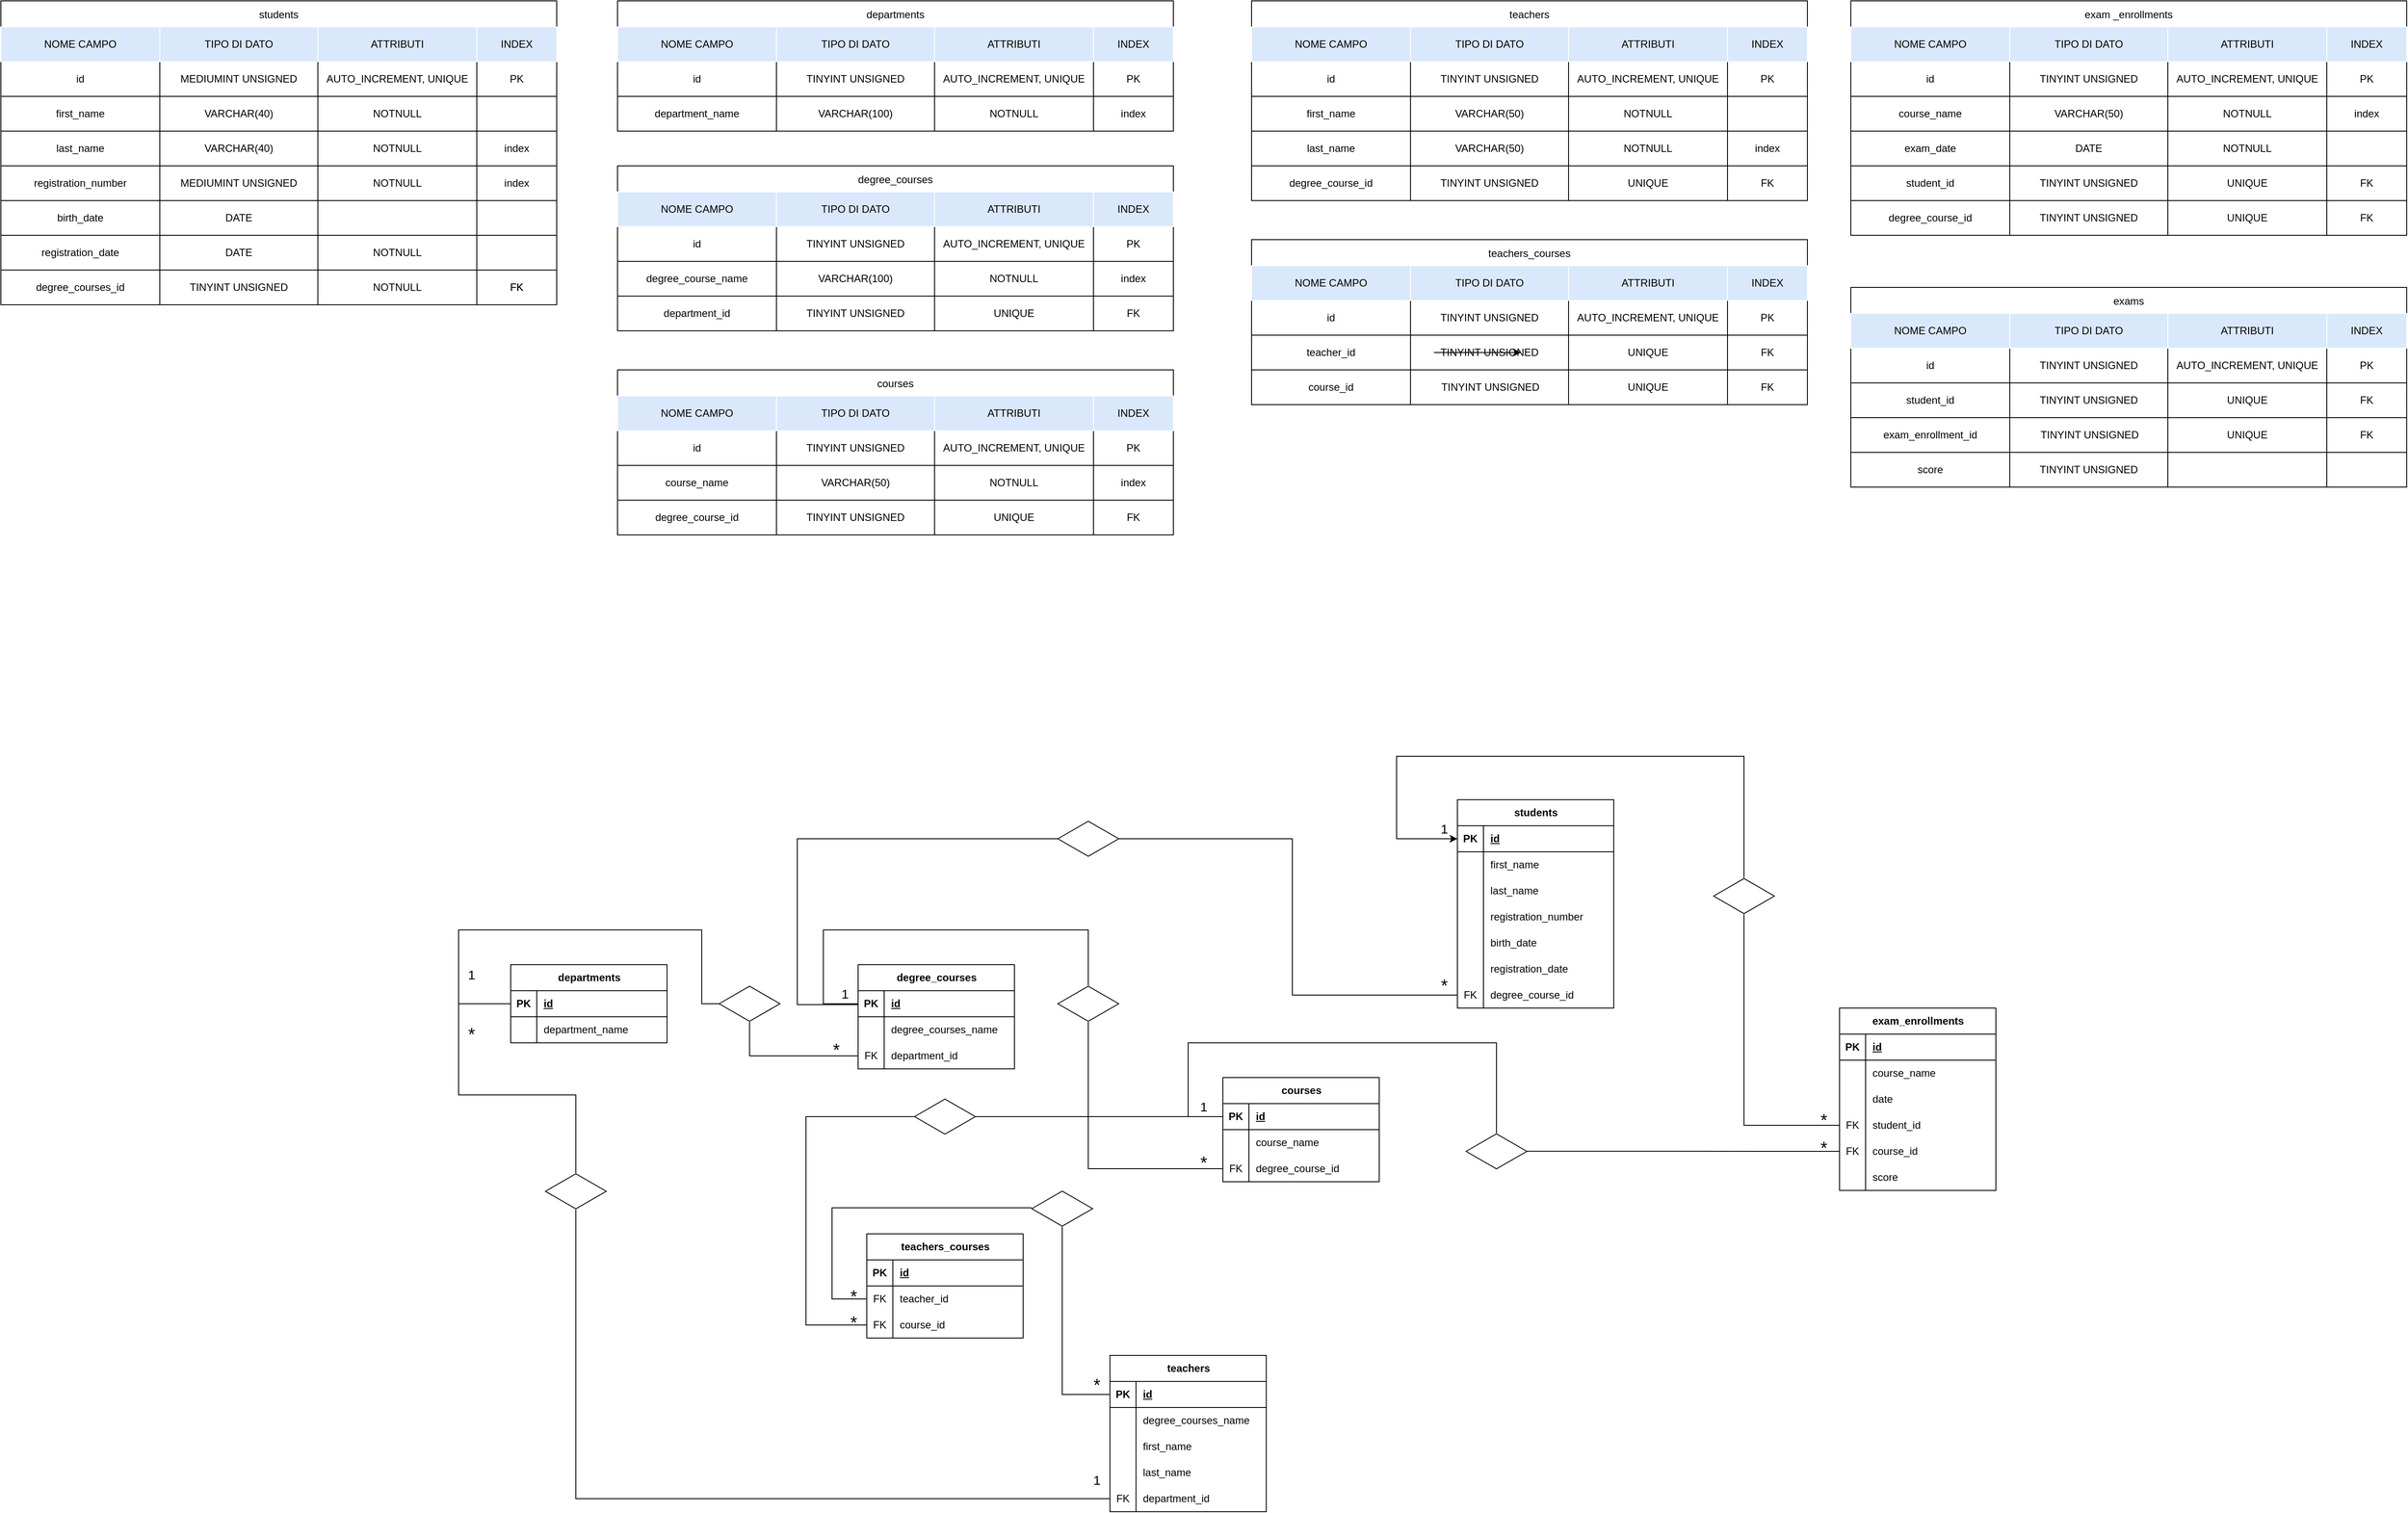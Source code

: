 <mxfile version="21.3.7" type="device">
  <diagram name="Pagina-1" id="FSMw72qSJg7fkMOQeDAK">
    <mxGraphModel dx="7336" dy="4176" grid="1" gridSize="10" guides="1" tooltips="1" connect="1" arrows="1" fold="1" page="0" pageScale="1" pageWidth="1600" pageHeight="900" math="0" shadow="0">
      <root>
        <mxCell id="0" />
        <mxCell id="1" parent="0" />
        <mxCell id="D1-AjjTe4C6SUy-_Dg9c-1" value="students" style="shape=table;startSize=30;container=1;collapsible=1;childLayout=tableLayout;fixedRows=1;rowLines=0;fontStyle=1;align=center;resizeLast=1;html=1;" vertex="1" parent="1">
          <mxGeometry x="360" y="210" width="180" height="240" as="geometry" />
        </mxCell>
        <mxCell id="D1-AjjTe4C6SUy-_Dg9c-2" value="" style="shape=tableRow;horizontal=0;startSize=0;swimlaneHead=0;swimlaneBody=0;fillColor=none;collapsible=0;dropTarget=0;points=[[0,0.5],[1,0.5]];portConstraint=eastwest;top=0;left=0;right=0;bottom=1;" vertex="1" parent="D1-AjjTe4C6SUy-_Dg9c-1">
          <mxGeometry y="30" width="180" height="30" as="geometry" />
        </mxCell>
        <mxCell id="D1-AjjTe4C6SUy-_Dg9c-3" value="PK" style="shape=partialRectangle;connectable=0;fillColor=none;top=0;left=0;bottom=0;right=0;fontStyle=1;overflow=hidden;whiteSpace=wrap;html=1;" vertex="1" parent="D1-AjjTe4C6SUy-_Dg9c-2">
          <mxGeometry width="30" height="30" as="geometry">
            <mxRectangle width="30" height="30" as="alternateBounds" />
          </mxGeometry>
        </mxCell>
        <mxCell id="D1-AjjTe4C6SUy-_Dg9c-4" value="id" style="shape=partialRectangle;connectable=0;fillColor=none;top=0;left=0;bottom=0;right=0;align=left;spacingLeft=6;fontStyle=5;overflow=hidden;whiteSpace=wrap;html=1;" vertex="1" parent="D1-AjjTe4C6SUy-_Dg9c-2">
          <mxGeometry x="30" width="150" height="30" as="geometry">
            <mxRectangle width="150" height="30" as="alternateBounds" />
          </mxGeometry>
        </mxCell>
        <mxCell id="D1-AjjTe4C6SUy-_Dg9c-5" value="" style="shape=tableRow;horizontal=0;startSize=0;swimlaneHead=0;swimlaneBody=0;fillColor=none;collapsible=0;dropTarget=0;points=[[0,0.5],[1,0.5]];portConstraint=eastwest;top=0;left=0;right=0;bottom=0;" vertex="1" parent="D1-AjjTe4C6SUy-_Dg9c-1">
          <mxGeometry y="60" width="180" height="30" as="geometry" />
        </mxCell>
        <mxCell id="D1-AjjTe4C6SUy-_Dg9c-6" value="" style="shape=partialRectangle;connectable=0;fillColor=none;top=0;left=0;bottom=0;right=0;editable=1;overflow=hidden;whiteSpace=wrap;html=1;" vertex="1" parent="D1-AjjTe4C6SUy-_Dg9c-5">
          <mxGeometry width="30" height="30" as="geometry">
            <mxRectangle width="30" height="30" as="alternateBounds" />
          </mxGeometry>
        </mxCell>
        <mxCell id="D1-AjjTe4C6SUy-_Dg9c-7" value="first_name" style="shape=partialRectangle;connectable=0;fillColor=none;top=0;left=0;bottom=0;right=0;align=left;spacingLeft=6;overflow=hidden;whiteSpace=wrap;html=1;" vertex="1" parent="D1-AjjTe4C6SUy-_Dg9c-5">
          <mxGeometry x="30" width="150" height="30" as="geometry">
            <mxRectangle width="150" height="30" as="alternateBounds" />
          </mxGeometry>
        </mxCell>
        <mxCell id="D1-AjjTe4C6SUy-_Dg9c-8" value="" style="shape=tableRow;horizontal=0;startSize=0;swimlaneHead=0;swimlaneBody=0;fillColor=none;collapsible=0;dropTarget=0;points=[[0,0.5],[1,0.5]];portConstraint=eastwest;top=0;left=0;right=0;bottom=0;" vertex="1" parent="D1-AjjTe4C6SUy-_Dg9c-1">
          <mxGeometry y="90" width="180" height="30" as="geometry" />
        </mxCell>
        <mxCell id="D1-AjjTe4C6SUy-_Dg9c-9" value="" style="shape=partialRectangle;connectable=0;fillColor=none;top=0;left=0;bottom=0;right=0;editable=1;overflow=hidden;whiteSpace=wrap;html=1;" vertex="1" parent="D1-AjjTe4C6SUy-_Dg9c-8">
          <mxGeometry width="30" height="30" as="geometry">
            <mxRectangle width="30" height="30" as="alternateBounds" />
          </mxGeometry>
        </mxCell>
        <mxCell id="D1-AjjTe4C6SUy-_Dg9c-10" value="last_name" style="shape=partialRectangle;connectable=0;fillColor=none;top=0;left=0;bottom=0;right=0;align=left;spacingLeft=6;overflow=hidden;whiteSpace=wrap;html=1;" vertex="1" parent="D1-AjjTe4C6SUy-_Dg9c-8">
          <mxGeometry x="30" width="150" height="30" as="geometry">
            <mxRectangle width="150" height="30" as="alternateBounds" />
          </mxGeometry>
        </mxCell>
        <mxCell id="D1-AjjTe4C6SUy-_Dg9c-11" value="" style="shape=tableRow;horizontal=0;startSize=0;swimlaneHead=0;swimlaneBody=0;fillColor=none;collapsible=0;dropTarget=0;points=[[0,0.5],[1,0.5]];portConstraint=eastwest;top=0;left=0;right=0;bottom=0;" vertex="1" parent="D1-AjjTe4C6SUy-_Dg9c-1">
          <mxGeometry y="120" width="180" height="30" as="geometry" />
        </mxCell>
        <mxCell id="D1-AjjTe4C6SUy-_Dg9c-12" value="" style="shape=partialRectangle;connectable=0;fillColor=none;top=0;left=0;bottom=0;right=0;editable=1;overflow=hidden;whiteSpace=wrap;html=1;" vertex="1" parent="D1-AjjTe4C6SUy-_Dg9c-11">
          <mxGeometry width="30" height="30" as="geometry">
            <mxRectangle width="30" height="30" as="alternateBounds" />
          </mxGeometry>
        </mxCell>
        <mxCell id="D1-AjjTe4C6SUy-_Dg9c-13" value="registration_number" style="shape=partialRectangle;connectable=0;fillColor=none;top=0;left=0;bottom=0;right=0;align=left;spacingLeft=6;overflow=hidden;whiteSpace=wrap;html=1;" vertex="1" parent="D1-AjjTe4C6SUy-_Dg9c-11">
          <mxGeometry x="30" width="150" height="30" as="geometry">
            <mxRectangle width="150" height="30" as="alternateBounds" />
          </mxGeometry>
        </mxCell>
        <mxCell id="D1-AjjTe4C6SUy-_Dg9c-72" style="shape=tableRow;horizontal=0;startSize=0;swimlaneHead=0;swimlaneBody=0;fillColor=none;collapsible=0;dropTarget=0;points=[[0,0.5],[1,0.5]];portConstraint=eastwest;top=0;left=0;right=0;bottom=0;" vertex="1" parent="D1-AjjTe4C6SUy-_Dg9c-1">
          <mxGeometry y="150" width="180" height="30" as="geometry" />
        </mxCell>
        <mxCell id="D1-AjjTe4C6SUy-_Dg9c-73" style="shape=partialRectangle;connectable=0;fillColor=none;top=0;left=0;bottom=0;right=0;editable=1;overflow=hidden;whiteSpace=wrap;html=1;" vertex="1" parent="D1-AjjTe4C6SUy-_Dg9c-72">
          <mxGeometry width="30" height="30" as="geometry">
            <mxRectangle width="30" height="30" as="alternateBounds" />
          </mxGeometry>
        </mxCell>
        <mxCell id="D1-AjjTe4C6SUy-_Dg9c-74" value="birth_date" style="shape=partialRectangle;connectable=0;fillColor=none;top=0;left=0;bottom=0;right=0;align=left;spacingLeft=6;overflow=hidden;whiteSpace=wrap;html=1;" vertex="1" parent="D1-AjjTe4C6SUy-_Dg9c-72">
          <mxGeometry x="30" width="150" height="30" as="geometry">
            <mxRectangle width="150" height="30" as="alternateBounds" />
          </mxGeometry>
        </mxCell>
        <mxCell id="D1-AjjTe4C6SUy-_Dg9c-138" style="shape=tableRow;horizontal=0;startSize=0;swimlaneHead=0;swimlaneBody=0;fillColor=none;collapsible=0;dropTarget=0;points=[[0,0.5],[1,0.5]];portConstraint=eastwest;top=0;left=0;right=0;bottom=0;" vertex="1" parent="D1-AjjTe4C6SUy-_Dg9c-1">
          <mxGeometry y="180" width="180" height="30" as="geometry" />
        </mxCell>
        <mxCell id="D1-AjjTe4C6SUy-_Dg9c-139" style="shape=partialRectangle;connectable=0;fillColor=none;top=0;left=0;bottom=0;right=0;editable=1;overflow=hidden;whiteSpace=wrap;html=1;" vertex="1" parent="D1-AjjTe4C6SUy-_Dg9c-138">
          <mxGeometry width="30" height="30" as="geometry">
            <mxRectangle width="30" height="30" as="alternateBounds" />
          </mxGeometry>
        </mxCell>
        <mxCell id="D1-AjjTe4C6SUy-_Dg9c-140" value="registration_date" style="shape=partialRectangle;connectable=0;fillColor=none;top=0;left=0;bottom=0;right=0;align=left;spacingLeft=6;overflow=hidden;whiteSpace=wrap;html=1;" vertex="1" parent="D1-AjjTe4C6SUy-_Dg9c-138">
          <mxGeometry x="30" width="150" height="30" as="geometry">
            <mxRectangle width="150" height="30" as="alternateBounds" />
          </mxGeometry>
        </mxCell>
        <mxCell id="D1-AjjTe4C6SUy-_Dg9c-135" style="shape=tableRow;horizontal=0;startSize=0;swimlaneHead=0;swimlaneBody=0;fillColor=none;collapsible=0;dropTarget=0;points=[[0,0.5],[1,0.5]];portConstraint=eastwest;top=0;left=0;right=0;bottom=0;" vertex="1" parent="D1-AjjTe4C6SUy-_Dg9c-1">
          <mxGeometry y="210" width="180" height="30" as="geometry" />
        </mxCell>
        <mxCell id="D1-AjjTe4C6SUy-_Dg9c-136" value="FK" style="shape=partialRectangle;connectable=0;fillColor=none;top=0;left=0;bottom=0;right=0;editable=1;overflow=hidden;whiteSpace=wrap;html=1;" vertex="1" parent="D1-AjjTe4C6SUy-_Dg9c-135">
          <mxGeometry width="30" height="30" as="geometry">
            <mxRectangle width="30" height="30" as="alternateBounds" />
          </mxGeometry>
        </mxCell>
        <mxCell id="D1-AjjTe4C6SUy-_Dg9c-137" value="degree_course_id" style="shape=partialRectangle;connectable=0;fillColor=none;top=0;left=0;bottom=0;right=0;align=left;spacingLeft=6;overflow=hidden;whiteSpace=wrap;html=1;" vertex="1" parent="D1-AjjTe4C6SUy-_Dg9c-135">
          <mxGeometry x="30" width="150" height="30" as="geometry">
            <mxRectangle width="150" height="30" as="alternateBounds" />
          </mxGeometry>
        </mxCell>
        <mxCell id="D1-AjjTe4C6SUy-_Dg9c-14" value="students" style="shape=table;startSize=30;container=1;collapsible=0;childLayout=tableLayout;strokeColor=default;fontSize=12;" vertex="1" parent="1">
          <mxGeometry x="-1317" y="-710" width="640" height="350" as="geometry" />
        </mxCell>
        <mxCell id="D1-AjjTe4C6SUy-_Dg9c-15" value="" style="shape=tableRow;horizontal=0;startSize=0;swimlaneHead=0;swimlaneBody=0;strokeColor=inherit;top=0;left=0;bottom=0;right=0;collapsible=0;dropTarget=0;fillColor=none;points=[[0,0.5],[1,0.5]];portConstraint=eastwest;fontSize=12;" vertex="1" parent="D1-AjjTe4C6SUy-_Dg9c-14">
          <mxGeometry y="30" width="640" height="40" as="geometry" />
        </mxCell>
        <mxCell id="D1-AjjTe4C6SUy-_Dg9c-16" value="NOME CAMPO" style="shape=partialRectangle;html=1;whiteSpace=wrap;connectable=0;strokeColor=#FFFFFF;overflow=hidden;fillColor=#dae8fc;top=1;left=1;bottom=1;right=1;pointerEvents=1;fontSize=12;fontColor=#000000;" vertex="1" parent="D1-AjjTe4C6SUy-_Dg9c-15">
          <mxGeometry width="183" height="40" as="geometry">
            <mxRectangle width="183" height="40" as="alternateBounds" />
          </mxGeometry>
        </mxCell>
        <mxCell id="D1-AjjTe4C6SUy-_Dg9c-17" value="TIPO DI DATO" style="shape=partialRectangle;html=1;whiteSpace=wrap;connectable=0;strokeColor=#FFFFFF;overflow=hidden;fillColor=#dae8fc;top=1;left=1;bottom=1;right=1;pointerEvents=1;fontSize=12;fontColor=#000000;" vertex="1" parent="D1-AjjTe4C6SUy-_Dg9c-15">
          <mxGeometry x="183" width="182" height="40" as="geometry">
            <mxRectangle width="182" height="40" as="alternateBounds" />
          </mxGeometry>
        </mxCell>
        <mxCell id="D1-AjjTe4C6SUy-_Dg9c-18" value="ATTRIBUTI" style="shape=partialRectangle;html=1;whiteSpace=wrap;connectable=0;strokeColor=#FFFFFF;overflow=hidden;fillColor=#dae8fc;top=1;left=1;bottom=1;right=1;pointerEvents=1;fontSize=12;fontColor=#000000;" vertex="1" parent="D1-AjjTe4C6SUy-_Dg9c-15">
          <mxGeometry x="365" width="183" height="40" as="geometry">
            <mxRectangle width="183" height="40" as="alternateBounds" />
          </mxGeometry>
        </mxCell>
        <mxCell id="D1-AjjTe4C6SUy-_Dg9c-27" value="INDEX" style="shape=partialRectangle;html=1;whiteSpace=wrap;connectable=0;strokeColor=#FFFFFF;overflow=hidden;fillColor=#dae8fc;top=1;left=1;bottom=1;right=1;pointerEvents=1;fontSize=12;fontColor=#000000;" vertex="1" parent="D1-AjjTe4C6SUy-_Dg9c-15">
          <mxGeometry x="548" width="92" height="40" as="geometry">
            <mxRectangle width="92" height="40" as="alternateBounds" />
          </mxGeometry>
        </mxCell>
        <mxCell id="D1-AjjTe4C6SUy-_Dg9c-19" value="" style="shape=tableRow;horizontal=0;startSize=0;swimlaneHead=0;swimlaneBody=0;strokeColor=inherit;top=0;left=0;bottom=0;right=0;collapsible=0;dropTarget=0;fillColor=none;points=[[0,0.5],[1,0.5]];portConstraint=eastwest;fontSize=12;" vertex="1" parent="D1-AjjTe4C6SUy-_Dg9c-14">
          <mxGeometry y="70" width="640" height="40" as="geometry" />
        </mxCell>
        <mxCell id="D1-AjjTe4C6SUy-_Dg9c-20" value="id" style="shape=partialRectangle;html=1;whiteSpace=wrap;connectable=0;strokeColor=inherit;overflow=hidden;fillColor=none;top=0;left=0;bottom=0;right=0;pointerEvents=1;fontSize=12;" vertex="1" parent="D1-AjjTe4C6SUy-_Dg9c-19">
          <mxGeometry width="183" height="40" as="geometry">
            <mxRectangle width="183" height="40" as="alternateBounds" />
          </mxGeometry>
        </mxCell>
        <mxCell id="D1-AjjTe4C6SUy-_Dg9c-21" value="MEDIUMINT UNSIGNED" style="shape=partialRectangle;html=1;whiteSpace=wrap;connectable=0;strokeColor=inherit;overflow=hidden;fillColor=none;top=0;left=0;bottom=0;right=0;pointerEvents=1;fontSize=12;" vertex="1" parent="D1-AjjTe4C6SUy-_Dg9c-19">
          <mxGeometry x="183" width="182" height="40" as="geometry">
            <mxRectangle width="182" height="40" as="alternateBounds" />
          </mxGeometry>
        </mxCell>
        <mxCell id="D1-AjjTe4C6SUy-_Dg9c-22" value="AUTO_INCREMENT, UNIQUE" style="shape=partialRectangle;html=1;whiteSpace=wrap;connectable=0;strokeColor=inherit;overflow=hidden;fillColor=none;top=0;left=0;bottom=0;right=0;pointerEvents=1;fontSize=12;" vertex="1" parent="D1-AjjTe4C6SUy-_Dg9c-19">
          <mxGeometry x="365" width="183" height="40" as="geometry">
            <mxRectangle width="183" height="40" as="alternateBounds" />
          </mxGeometry>
        </mxCell>
        <mxCell id="D1-AjjTe4C6SUy-_Dg9c-28" value="PK" style="shape=partialRectangle;html=1;whiteSpace=wrap;connectable=0;strokeColor=inherit;overflow=hidden;fillColor=none;top=0;left=0;bottom=0;right=0;pointerEvents=1;fontSize=12;" vertex="1" parent="D1-AjjTe4C6SUy-_Dg9c-19">
          <mxGeometry x="548" width="92" height="40" as="geometry">
            <mxRectangle width="92" height="40" as="alternateBounds" />
          </mxGeometry>
        </mxCell>
        <mxCell id="D1-AjjTe4C6SUy-_Dg9c-23" value="" style="shape=tableRow;horizontal=0;startSize=0;swimlaneHead=0;swimlaneBody=0;strokeColor=inherit;top=0;left=0;bottom=0;right=0;collapsible=0;dropTarget=0;fillColor=none;points=[[0,0.5],[1,0.5]];portConstraint=eastwest;fontSize=12;" vertex="1" parent="D1-AjjTe4C6SUy-_Dg9c-14">
          <mxGeometry y="110" width="640" height="40" as="geometry" />
        </mxCell>
        <mxCell id="D1-AjjTe4C6SUy-_Dg9c-24" value="first_name" style="shape=partialRectangle;html=1;whiteSpace=wrap;connectable=0;strokeColor=inherit;overflow=hidden;fillColor=none;top=0;left=0;bottom=0;right=0;pointerEvents=1;fontSize=12;" vertex="1" parent="D1-AjjTe4C6SUy-_Dg9c-23">
          <mxGeometry width="183" height="40" as="geometry">
            <mxRectangle width="183" height="40" as="alternateBounds" />
          </mxGeometry>
        </mxCell>
        <mxCell id="D1-AjjTe4C6SUy-_Dg9c-25" value="VARCHAR(40)" style="shape=partialRectangle;html=1;whiteSpace=wrap;connectable=0;strokeColor=inherit;overflow=hidden;fillColor=none;top=0;left=0;bottom=0;right=0;pointerEvents=1;fontSize=12;" vertex="1" parent="D1-AjjTe4C6SUy-_Dg9c-23">
          <mxGeometry x="183" width="182" height="40" as="geometry">
            <mxRectangle width="182" height="40" as="alternateBounds" />
          </mxGeometry>
        </mxCell>
        <mxCell id="D1-AjjTe4C6SUy-_Dg9c-26" value="NOTNULL" style="shape=partialRectangle;html=1;whiteSpace=wrap;connectable=0;strokeColor=inherit;overflow=hidden;fillColor=none;top=0;left=0;bottom=0;right=0;pointerEvents=1;fontSize=12;" vertex="1" parent="D1-AjjTe4C6SUy-_Dg9c-23">
          <mxGeometry x="365" width="183" height="40" as="geometry">
            <mxRectangle width="183" height="40" as="alternateBounds" />
          </mxGeometry>
        </mxCell>
        <mxCell id="D1-AjjTe4C6SUy-_Dg9c-29" style="shape=partialRectangle;html=1;whiteSpace=wrap;connectable=0;strokeColor=inherit;overflow=hidden;fillColor=none;top=0;left=0;bottom=0;right=0;pointerEvents=1;fontSize=12;" vertex="1" parent="D1-AjjTe4C6SUy-_Dg9c-23">
          <mxGeometry x="548" width="92" height="40" as="geometry">
            <mxRectangle width="92" height="40" as="alternateBounds" />
          </mxGeometry>
        </mxCell>
        <mxCell id="D1-AjjTe4C6SUy-_Dg9c-30" style="shape=tableRow;horizontal=0;startSize=0;swimlaneHead=0;swimlaneBody=0;strokeColor=inherit;top=0;left=0;bottom=0;right=0;collapsible=0;dropTarget=0;fillColor=none;points=[[0,0.5],[1,0.5]];portConstraint=eastwest;fontSize=12;" vertex="1" parent="D1-AjjTe4C6SUy-_Dg9c-14">
          <mxGeometry y="150" width="640" height="40" as="geometry" />
        </mxCell>
        <mxCell id="D1-AjjTe4C6SUy-_Dg9c-31" value="last_name" style="shape=partialRectangle;html=1;whiteSpace=wrap;connectable=0;strokeColor=inherit;overflow=hidden;fillColor=none;top=0;left=0;bottom=0;right=0;pointerEvents=1;fontSize=12;" vertex="1" parent="D1-AjjTe4C6SUy-_Dg9c-30">
          <mxGeometry width="183" height="40" as="geometry">
            <mxRectangle width="183" height="40" as="alternateBounds" />
          </mxGeometry>
        </mxCell>
        <mxCell id="D1-AjjTe4C6SUy-_Dg9c-32" value="VARCHAR(40)" style="shape=partialRectangle;html=1;whiteSpace=wrap;connectable=0;strokeColor=inherit;overflow=hidden;fillColor=none;top=0;left=0;bottom=0;right=0;pointerEvents=1;fontSize=12;" vertex="1" parent="D1-AjjTe4C6SUy-_Dg9c-30">
          <mxGeometry x="183" width="182" height="40" as="geometry">
            <mxRectangle width="182" height="40" as="alternateBounds" />
          </mxGeometry>
        </mxCell>
        <mxCell id="D1-AjjTe4C6SUy-_Dg9c-33" value="NOTNULL" style="shape=partialRectangle;html=1;whiteSpace=wrap;connectable=0;strokeColor=inherit;overflow=hidden;fillColor=none;top=0;left=0;bottom=0;right=0;pointerEvents=1;fontSize=12;" vertex="1" parent="D1-AjjTe4C6SUy-_Dg9c-30">
          <mxGeometry x="365" width="183" height="40" as="geometry">
            <mxRectangle width="183" height="40" as="alternateBounds" />
          </mxGeometry>
        </mxCell>
        <mxCell id="D1-AjjTe4C6SUy-_Dg9c-34" value="index" style="shape=partialRectangle;html=1;whiteSpace=wrap;connectable=0;strokeColor=inherit;overflow=hidden;fillColor=none;top=0;left=0;bottom=0;right=0;pointerEvents=1;fontSize=12;" vertex="1" parent="D1-AjjTe4C6SUy-_Dg9c-30">
          <mxGeometry x="548" width="92" height="40" as="geometry">
            <mxRectangle width="92" height="40" as="alternateBounds" />
          </mxGeometry>
        </mxCell>
        <mxCell id="D1-AjjTe4C6SUy-_Dg9c-35" style="shape=tableRow;horizontal=0;startSize=0;swimlaneHead=0;swimlaneBody=0;strokeColor=inherit;top=0;left=0;bottom=0;right=0;collapsible=0;dropTarget=0;fillColor=none;points=[[0,0.5],[1,0.5]];portConstraint=eastwest;fontSize=12;" vertex="1" parent="D1-AjjTe4C6SUy-_Dg9c-14">
          <mxGeometry y="190" width="640" height="40" as="geometry" />
        </mxCell>
        <mxCell id="D1-AjjTe4C6SUy-_Dg9c-36" value="registration_number" style="shape=partialRectangle;html=1;whiteSpace=wrap;connectable=0;strokeColor=inherit;overflow=hidden;fillColor=none;top=0;left=0;bottom=0;right=0;pointerEvents=1;fontSize=12;" vertex="1" parent="D1-AjjTe4C6SUy-_Dg9c-35">
          <mxGeometry width="183" height="40" as="geometry">
            <mxRectangle width="183" height="40" as="alternateBounds" />
          </mxGeometry>
        </mxCell>
        <mxCell id="D1-AjjTe4C6SUy-_Dg9c-37" value="MEDIUMINT UNSIGNED" style="shape=partialRectangle;html=1;whiteSpace=wrap;connectable=0;strokeColor=inherit;overflow=hidden;fillColor=none;top=0;left=0;bottom=0;right=0;pointerEvents=1;fontSize=12;" vertex="1" parent="D1-AjjTe4C6SUy-_Dg9c-35">
          <mxGeometry x="183" width="182" height="40" as="geometry">
            <mxRectangle width="182" height="40" as="alternateBounds" />
          </mxGeometry>
        </mxCell>
        <mxCell id="D1-AjjTe4C6SUy-_Dg9c-38" value="NOTNULL" style="shape=partialRectangle;html=1;whiteSpace=wrap;connectable=0;strokeColor=inherit;overflow=hidden;fillColor=none;top=0;left=0;bottom=0;right=0;pointerEvents=1;fontSize=12;" vertex="1" parent="D1-AjjTe4C6SUy-_Dg9c-35">
          <mxGeometry x="365" width="183" height="40" as="geometry">
            <mxRectangle width="183" height="40" as="alternateBounds" />
          </mxGeometry>
        </mxCell>
        <mxCell id="D1-AjjTe4C6SUy-_Dg9c-39" value="index" style="shape=partialRectangle;html=1;whiteSpace=wrap;connectable=0;strokeColor=inherit;overflow=hidden;fillColor=none;top=0;left=0;bottom=0;right=0;pointerEvents=1;fontSize=12;" vertex="1" parent="D1-AjjTe4C6SUy-_Dg9c-35">
          <mxGeometry x="548" width="92" height="40" as="geometry">
            <mxRectangle width="92" height="40" as="alternateBounds" />
          </mxGeometry>
        </mxCell>
        <mxCell id="D1-AjjTe4C6SUy-_Dg9c-40" style="shape=tableRow;horizontal=0;startSize=0;swimlaneHead=0;swimlaneBody=0;strokeColor=inherit;top=0;left=0;bottom=0;right=0;collapsible=0;dropTarget=0;fillColor=none;points=[[0,0.5],[1,0.5]];portConstraint=eastwest;fontSize=12;" vertex="1" parent="D1-AjjTe4C6SUy-_Dg9c-14">
          <mxGeometry y="230" width="640" height="40" as="geometry" />
        </mxCell>
        <mxCell id="D1-AjjTe4C6SUy-_Dg9c-41" value="birth_date" style="shape=partialRectangle;html=1;whiteSpace=wrap;connectable=0;strokeColor=inherit;overflow=hidden;fillColor=none;top=0;left=0;bottom=0;right=0;pointerEvents=1;fontSize=12;" vertex="1" parent="D1-AjjTe4C6SUy-_Dg9c-40">
          <mxGeometry width="183" height="40" as="geometry">
            <mxRectangle width="183" height="40" as="alternateBounds" />
          </mxGeometry>
        </mxCell>
        <mxCell id="D1-AjjTe4C6SUy-_Dg9c-42" value="DATE" style="shape=partialRectangle;html=1;whiteSpace=wrap;connectable=0;strokeColor=inherit;overflow=hidden;fillColor=none;top=0;left=0;bottom=0;right=0;pointerEvents=1;fontSize=12;" vertex="1" parent="D1-AjjTe4C6SUy-_Dg9c-40">
          <mxGeometry x="183" width="182" height="40" as="geometry">
            <mxRectangle width="182" height="40" as="alternateBounds" />
          </mxGeometry>
        </mxCell>
        <mxCell id="D1-AjjTe4C6SUy-_Dg9c-43" style="shape=partialRectangle;html=1;whiteSpace=wrap;connectable=0;strokeColor=inherit;overflow=hidden;fillColor=none;top=0;left=0;bottom=0;right=0;pointerEvents=1;fontSize=12;" vertex="1" parent="D1-AjjTe4C6SUy-_Dg9c-40">
          <mxGeometry x="365" width="183" height="40" as="geometry">
            <mxRectangle width="183" height="40" as="alternateBounds" />
          </mxGeometry>
        </mxCell>
        <mxCell id="D1-AjjTe4C6SUy-_Dg9c-44" style="shape=partialRectangle;html=1;whiteSpace=wrap;connectable=0;strokeColor=inherit;overflow=hidden;fillColor=none;top=0;left=0;bottom=0;right=0;pointerEvents=1;fontSize=12;" vertex="1" parent="D1-AjjTe4C6SUy-_Dg9c-40">
          <mxGeometry x="548" width="92" height="40" as="geometry">
            <mxRectangle width="92" height="40" as="alternateBounds" />
          </mxGeometry>
        </mxCell>
        <mxCell id="D1-AjjTe4C6SUy-_Dg9c-45" style="shape=tableRow;horizontal=0;startSize=0;swimlaneHead=0;swimlaneBody=0;strokeColor=inherit;top=0;left=0;bottom=0;right=0;collapsible=0;dropTarget=0;fillColor=none;points=[[0,0.5],[1,0.5]];portConstraint=eastwest;fontSize=12;" vertex="1" parent="D1-AjjTe4C6SUy-_Dg9c-14">
          <mxGeometry y="270" width="640" height="40" as="geometry" />
        </mxCell>
        <mxCell id="D1-AjjTe4C6SUy-_Dg9c-46" value="registration_date" style="shape=partialRectangle;html=1;whiteSpace=wrap;connectable=0;strokeColor=inherit;overflow=hidden;fillColor=none;top=0;left=0;bottom=0;right=0;pointerEvents=1;fontSize=12;" vertex="1" parent="D1-AjjTe4C6SUy-_Dg9c-45">
          <mxGeometry width="183" height="40" as="geometry">
            <mxRectangle width="183" height="40" as="alternateBounds" />
          </mxGeometry>
        </mxCell>
        <mxCell id="D1-AjjTe4C6SUy-_Dg9c-47" value="DATE" style="shape=partialRectangle;html=1;whiteSpace=wrap;connectable=0;strokeColor=inherit;overflow=hidden;fillColor=none;top=0;left=0;bottom=0;right=0;pointerEvents=1;fontSize=12;" vertex="1" parent="D1-AjjTe4C6SUy-_Dg9c-45">
          <mxGeometry x="183" width="182" height="40" as="geometry">
            <mxRectangle width="182" height="40" as="alternateBounds" />
          </mxGeometry>
        </mxCell>
        <mxCell id="D1-AjjTe4C6SUy-_Dg9c-48" value="NOTNULL" style="shape=partialRectangle;html=1;whiteSpace=wrap;connectable=0;strokeColor=inherit;overflow=hidden;fillColor=none;top=0;left=0;bottom=0;right=0;pointerEvents=1;fontSize=12;" vertex="1" parent="D1-AjjTe4C6SUy-_Dg9c-45">
          <mxGeometry x="365" width="183" height="40" as="geometry">
            <mxRectangle width="183" height="40" as="alternateBounds" />
          </mxGeometry>
        </mxCell>
        <mxCell id="D1-AjjTe4C6SUy-_Dg9c-49" value="" style="shape=partialRectangle;html=1;whiteSpace=wrap;connectable=0;strokeColor=inherit;overflow=hidden;fillColor=none;top=0;left=0;bottom=0;right=0;pointerEvents=1;fontSize=12;" vertex="1" parent="D1-AjjTe4C6SUy-_Dg9c-45">
          <mxGeometry x="548" width="92" height="40" as="geometry">
            <mxRectangle width="92" height="40" as="alternateBounds" />
          </mxGeometry>
        </mxCell>
        <mxCell id="D1-AjjTe4C6SUy-_Dg9c-50" style="shape=tableRow;horizontal=0;startSize=0;swimlaneHead=0;swimlaneBody=0;strokeColor=inherit;top=0;left=0;bottom=0;right=0;collapsible=0;dropTarget=0;fillColor=none;points=[[0,0.5],[1,0.5]];portConstraint=eastwest;fontSize=12;" vertex="1" parent="D1-AjjTe4C6SUy-_Dg9c-14">
          <mxGeometry y="310" width="640" height="40" as="geometry" />
        </mxCell>
        <mxCell id="D1-AjjTe4C6SUy-_Dg9c-51" value="" style="shape=partialRectangle;html=1;whiteSpace=wrap;connectable=0;strokeColor=inherit;overflow=hidden;fillColor=none;top=0;left=0;bottom=0;right=0;pointerEvents=1;fontSize=12;" vertex="1" parent="D1-AjjTe4C6SUy-_Dg9c-50">
          <mxGeometry width="183" height="40" as="geometry">
            <mxRectangle width="183" height="40" as="alternateBounds" />
          </mxGeometry>
        </mxCell>
        <mxCell id="D1-AjjTe4C6SUy-_Dg9c-52" value="" style="shape=partialRectangle;html=1;whiteSpace=wrap;connectable=0;strokeColor=inherit;overflow=hidden;fillColor=none;top=0;left=0;bottom=0;right=0;pointerEvents=1;fontSize=12;" vertex="1" parent="D1-AjjTe4C6SUy-_Dg9c-50">
          <mxGeometry x="183" width="182" height="40" as="geometry">
            <mxRectangle width="182" height="40" as="alternateBounds" />
          </mxGeometry>
        </mxCell>
        <mxCell id="D1-AjjTe4C6SUy-_Dg9c-53" style="shape=partialRectangle;html=1;whiteSpace=wrap;connectable=0;strokeColor=inherit;overflow=hidden;fillColor=none;top=0;left=0;bottom=0;right=0;pointerEvents=1;fontSize=12;" vertex="1" parent="D1-AjjTe4C6SUy-_Dg9c-50">
          <mxGeometry x="365" width="183" height="40" as="geometry">
            <mxRectangle width="183" height="40" as="alternateBounds" />
          </mxGeometry>
        </mxCell>
        <mxCell id="D1-AjjTe4C6SUy-_Dg9c-54" value="FK" style="shape=partialRectangle;html=1;whiteSpace=wrap;connectable=0;strokeColor=inherit;overflow=hidden;fillColor=none;top=0;left=0;bottom=0;right=0;pointerEvents=1;fontSize=12;" vertex="1" parent="D1-AjjTe4C6SUy-_Dg9c-50">
          <mxGeometry x="548" width="92" height="40" as="geometry">
            <mxRectangle width="92" height="40" as="alternateBounds" />
          </mxGeometry>
        </mxCell>
        <mxCell id="D1-AjjTe4C6SUy-_Dg9c-120" style="shape=tableRow;horizontal=0;startSize=0;swimlaneHead=0;swimlaneBody=0;strokeColor=inherit;top=0;left=0;bottom=0;right=0;collapsible=0;dropTarget=0;fillColor=none;points=[[0,0.5],[1,0.5]];portConstraint=eastwest;fontSize=12;" vertex="1" parent="1">
          <mxGeometry x="-1317" y="-400" width="640" height="40" as="geometry" />
        </mxCell>
        <mxCell id="D1-AjjTe4C6SUy-_Dg9c-121" value="degree_courses_id" style="shape=partialRectangle;html=1;whiteSpace=wrap;connectable=0;strokeColor=inherit;overflow=hidden;fillColor=none;top=0;left=0;bottom=0;right=0;pointerEvents=1;fontSize=12;" vertex="1" parent="D1-AjjTe4C6SUy-_Dg9c-120">
          <mxGeometry width="183" height="40" as="geometry">
            <mxRectangle width="183" height="40" as="alternateBounds" />
          </mxGeometry>
        </mxCell>
        <mxCell id="D1-AjjTe4C6SUy-_Dg9c-122" value="TINYINT UNSIGNED" style="shape=partialRectangle;html=1;whiteSpace=wrap;connectable=0;strokeColor=inherit;overflow=hidden;fillColor=none;top=0;left=0;bottom=0;right=0;pointerEvents=1;fontSize=12;" vertex="1" parent="D1-AjjTe4C6SUy-_Dg9c-120">
          <mxGeometry x="183" width="182" height="40" as="geometry">
            <mxRectangle width="182" height="40" as="alternateBounds" />
          </mxGeometry>
        </mxCell>
        <mxCell id="D1-AjjTe4C6SUy-_Dg9c-123" value="NOTNULL" style="shape=partialRectangle;html=1;whiteSpace=wrap;connectable=0;strokeColor=inherit;overflow=hidden;fillColor=none;top=0;left=0;bottom=0;right=0;pointerEvents=1;fontSize=12;" vertex="1" parent="D1-AjjTe4C6SUy-_Dg9c-120">
          <mxGeometry x="365" width="183" height="40" as="geometry">
            <mxRectangle width="183" height="40" as="alternateBounds" />
          </mxGeometry>
        </mxCell>
        <mxCell id="D1-AjjTe4C6SUy-_Dg9c-124" value="FK" style="shape=partialRectangle;html=1;whiteSpace=wrap;connectable=0;strokeColor=inherit;overflow=hidden;fillColor=none;top=0;left=0;bottom=0;right=0;pointerEvents=1;fontSize=12;" vertex="1" parent="D1-AjjTe4C6SUy-_Dg9c-120">
          <mxGeometry x="548" width="92" height="40" as="geometry">
            <mxRectangle width="92" height="40" as="alternateBounds" />
          </mxGeometry>
        </mxCell>
        <mxCell id="D1-AjjTe4C6SUy-_Dg9c-152" value="degree_courses" style="shape=table;startSize=30;container=1;collapsible=0;childLayout=tableLayout;strokeColor=default;fontSize=12;" vertex="1" parent="1">
          <mxGeometry x="-607" y="-520" width="640" height="190" as="geometry" />
        </mxCell>
        <mxCell id="D1-AjjTe4C6SUy-_Dg9c-153" value="" style="shape=tableRow;horizontal=0;startSize=0;swimlaneHead=0;swimlaneBody=0;strokeColor=inherit;top=0;left=0;bottom=0;right=0;collapsible=0;dropTarget=0;fillColor=none;points=[[0,0.5],[1,0.5]];portConstraint=eastwest;fontSize=12;" vertex="1" parent="D1-AjjTe4C6SUy-_Dg9c-152">
          <mxGeometry y="30" width="640" height="40" as="geometry" />
        </mxCell>
        <mxCell id="D1-AjjTe4C6SUy-_Dg9c-154" value="NOME CAMPO" style="shape=partialRectangle;html=1;whiteSpace=wrap;connectable=0;strokeColor=#FFFFFF;overflow=hidden;fillColor=#dae8fc;top=1;left=1;bottom=1;right=1;pointerEvents=1;fontSize=12;fontColor=#000000;" vertex="1" parent="D1-AjjTe4C6SUy-_Dg9c-153">
          <mxGeometry width="183" height="40" as="geometry">
            <mxRectangle width="183" height="40" as="alternateBounds" />
          </mxGeometry>
        </mxCell>
        <mxCell id="D1-AjjTe4C6SUy-_Dg9c-155" value="TIPO DI DATO" style="shape=partialRectangle;html=1;whiteSpace=wrap;connectable=0;strokeColor=#FFFFFF;overflow=hidden;fillColor=#dae8fc;top=1;left=1;bottom=1;right=1;pointerEvents=1;fontSize=12;fontColor=#000000;" vertex="1" parent="D1-AjjTe4C6SUy-_Dg9c-153">
          <mxGeometry x="183" width="182" height="40" as="geometry">
            <mxRectangle width="182" height="40" as="alternateBounds" />
          </mxGeometry>
        </mxCell>
        <mxCell id="D1-AjjTe4C6SUy-_Dg9c-156" value="ATTRIBUTI" style="shape=partialRectangle;html=1;whiteSpace=wrap;connectable=0;strokeColor=#FFFFFF;overflow=hidden;fillColor=#dae8fc;top=1;left=1;bottom=1;right=1;pointerEvents=1;fontSize=12;fontColor=#000000;" vertex="1" parent="D1-AjjTe4C6SUy-_Dg9c-153">
          <mxGeometry x="365" width="183" height="40" as="geometry">
            <mxRectangle width="183" height="40" as="alternateBounds" />
          </mxGeometry>
        </mxCell>
        <mxCell id="D1-AjjTe4C6SUy-_Dg9c-157" value="INDEX" style="shape=partialRectangle;html=1;whiteSpace=wrap;connectable=0;strokeColor=#FFFFFF;overflow=hidden;fillColor=#dae8fc;top=1;left=1;bottom=1;right=1;pointerEvents=1;fontSize=12;fontColor=#000000;" vertex="1" parent="D1-AjjTe4C6SUy-_Dg9c-153">
          <mxGeometry x="548" width="92" height="40" as="geometry">
            <mxRectangle width="92" height="40" as="alternateBounds" />
          </mxGeometry>
        </mxCell>
        <mxCell id="D1-AjjTe4C6SUy-_Dg9c-158" value="" style="shape=tableRow;horizontal=0;startSize=0;swimlaneHead=0;swimlaneBody=0;strokeColor=inherit;top=0;left=0;bottom=0;right=0;collapsible=0;dropTarget=0;fillColor=none;points=[[0,0.5],[1,0.5]];portConstraint=eastwest;fontSize=12;" vertex="1" parent="D1-AjjTe4C6SUy-_Dg9c-152">
          <mxGeometry y="70" width="640" height="40" as="geometry" />
        </mxCell>
        <mxCell id="D1-AjjTe4C6SUy-_Dg9c-159" value="id" style="shape=partialRectangle;html=1;whiteSpace=wrap;connectable=0;strokeColor=inherit;overflow=hidden;fillColor=none;top=0;left=0;bottom=0;right=0;pointerEvents=1;fontSize=12;" vertex="1" parent="D1-AjjTe4C6SUy-_Dg9c-158">
          <mxGeometry width="183" height="40" as="geometry">
            <mxRectangle width="183" height="40" as="alternateBounds" />
          </mxGeometry>
        </mxCell>
        <mxCell id="D1-AjjTe4C6SUy-_Dg9c-160" value="TINYINT UNSIGNED" style="shape=partialRectangle;html=1;whiteSpace=wrap;connectable=0;strokeColor=inherit;overflow=hidden;fillColor=none;top=0;left=0;bottom=0;right=0;pointerEvents=1;fontSize=12;" vertex="1" parent="D1-AjjTe4C6SUy-_Dg9c-158">
          <mxGeometry x="183" width="182" height="40" as="geometry">
            <mxRectangle width="182" height="40" as="alternateBounds" />
          </mxGeometry>
        </mxCell>
        <mxCell id="D1-AjjTe4C6SUy-_Dg9c-161" value="AUTO_INCREMENT, UNIQUE" style="shape=partialRectangle;html=1;whiteSpace=wrap;connectable=0;strokeColor=inherit;overflow=hidden;fillColor=none;top=0;left=0;bottom=0;right=0;pointerEvents=1;fontSize=12;" vertex="1" parent="D1-AjjTe4C6SUy-_Dg9c-158">
          <mxGeometry x="365" width="183" height="40" as="geometry">
            <mxRectangle width="183" height="40" as="alternateBounds" />
          </mxGeometry>
        </mxCell>
        <mxCell id="D1-AjjTe4C6SUy-_Dg9c-162" value="PK" style="shape=partialRectangle;html=1;whiteSpace=wrap;connectable=0;strokeColor=inherit;overflow=hidden;fillColor=none;top=0;left=0;bottom=0;right=0;pointerEvents=1;fontSize=12;" vertex="1" parent="D1-AjjTe4C6SUy-_Dg9c-158">
          <mxGeometry x="548" width="92" height="40" as="geometry">
            <mxRectangle width="92" height="40" as="alternateBounds" />
          </mxGeometry>
        </mxCell>
        <mxCell id="D1-AjjTe4C6SUy-_Dg9c-163" value="" style="shape=tableRow;horizontal=0;startSize=0;swimlaneHead=0;swimlaneBody=0;strokeColor=inherit;top=0;left=0;bottom=0;right=0;collapsible=0;dropTarget=0;fillColor=none;points=[[0,0.5],[1,0.5]];portConstraint=eastwest;fontSize=12;" vertex="1" parent="D1-AjjTe4C6SUy-_Dg9c-152">
          <mxGeometry y="110" width="640" height="40" as="geometry" />
        </mxCell>
        <mxCell id="D1-AjjTe4C6SUy-_Dg9c-164" value="degree_course_name" style="shape=partialRectangle;html=1;whiteSpace=wrap;connectable=0;strokeColor=inherit;overflow=hidden;fillColor=none;top=0;left=0;bottom=0;right=0;pointerEvents=1;fontSize=12;" vertex="1" parent="D1-AjjTe4C6SUy-_Dg9c-163">
          <mxGeometry width="183" height="40" as="geometry">
            <mxRectangle width="183" height="40" as="alternateBounds" />
          </mxGeometry>
        </mxCell>
        <mxCell id="D1-AjjTe4C6SUy-_Dg9c-165" value="VARCHAR(100)" style="shape=partialRectangle;html=1;whiteSpace=wrap;connectable=0;strokeColor=inherit;overflow=hidden;fillColor=none;top=0;left=0;bottom=0;right=0;pointerEvents=1;fontSize=12;" vertex="1" parent="D1-AjjTe4C6SUy-_Dg9c-163">
          <mxGeometry x="183" width="182" height="40" as="geometry">
            <mxRectangle width="182" height="40" as="alternateBounds" />
          </mxGeometry>
        </mxCell>
        <mxCell id="D1-AjjTe4C6SUy-_Dg9c-166" value="NOTNULL" style="shape=partialRectangle;html=1;whiteSpace=wrap;connectable=0;strokeColor=inherit;overflow=hidden;fillColor=none;top=0;left=0;bottom=0;right=0;pointerEvents=1;fontSize=12;" vertex="1" parent="D1-AjjTe4C6SUy-_Dg9c-163">
          <mxGeometry x="365" width="183" height="40" as="geometry">
            <mxRectangle width="183" height="40" as="alternateBounds" />
          </mxGeometry>
        </mxCell>
        <mxCell id="D1-AjjTe4C6SUy-_Dg9c-167" value="index" style="shape=partialRectangle;html=1;whiteSpace=wrap;connectable=0;strokeColor=inherit;overflow=hidden;fillColor=none;top=0;left=0;bottom=0;right=0;pointerEvents=1;fontSize=12;" vertex="1" parent="D1-AjjTe4C6SUy-_Dg9c-163">
          <mxGeometry x="548" width="92" height="40" as="geometry">
            <mxRectangle width="92" height="40" as="alternateBounds" />
          </mxGeometry>
        </mxCell>
        <mxCell id="D1-AjjTe4C6SUy-_Dg9c-168" style="shape=tableRow;horizontal=0;startSize=0;swimlaneHead=0;swimlaneBody=0;strokeColor=inherit;top=0;left=0;bottom=0;right=0;collapsible=0;dropTarget=0;fillColor=none;points=[[0,0.5],[1,0.5]];portConstraint=eastwest;fontSize=12;" vertex="1" parent="D1-AjjTe4C6SUy-_Dg9c-152">
          <mxGeometry y="150" width="640" height="40" as="geometry" />
        </mxCell>
        <mxCell id="D1-AjjTe4C6SUy-_Dg9c-169" value="department_id" style="shape=partialRectangle;html=1;whiteSpace=wrap;connectable=0;strokeColor=inherit;overflow=hidden;fillColor=none;top=0;left=0;bottom=0;right=0;pointerEvents=1;fontSize=12;" vertex="1" parent="D1-AjjTe4C6SUy-_Dg9c-168">
          <mxGeometry width="183" height="40" as="geometry">
            <mxRectangle width="183" height="40" as="alternateBounds" />
          </mxGeometry>
        </mxCell>
        <mxCell id="D1-AjjTe4C6SUy-_Dg9c-170" value="" style="shape=partialRectangle;html=1;whiteSpace=wrap;connectable=0;strokeColor=inherit;overflow=hidden;fillColor=none;top=0;left=0;bottom=0;right=0;pointerEvents=1;fontSize=12;" vertex="1" parent="D1-AjjTe4C6SUy-_Dg9c-168">
          <mxGeometry x="183" width="182" height="40" as="geometry">
            <mxRectangle width="182" height="40" as="alternateBounds" />
          </mxGeometry>
        </mxCell>
        <mxCell id="D1-AjjTe4C6SUy-_Dg9c-171" value="UNIQUE" style="shape=partialRectangle;html=1;whiteSpace=wrap;connectable=0;strokeColor=inherit;overflow=hidden;fillColor=none;top=0;left=0;bottom=0;right=0;pointerEvents=1;fontSize=12;" vertex="1" parent="D1-AjjTe4C6SUy-_Dg9c-168">
          <mxGeometry x="365" width="183" height="40" as="geometry">
            <mxRectangle width="183" height="40" as="alternateBounds" />
          </mxGeometry>
        </mxCell>
        <mxCell id="D1-AjjTe4C6SUy-_Dg9c-172" value="FK" style="shape=partialRectangle;html=1;whiteSpace=wrap;connectable=0;strokeColor=inherit;overflow=hidden;fillColor=none;top=0;left=0;bottom=0;right=0;pointerEvents=1;fontSize=12;" vertex="1" parent="D1-AjjTe4C6SUy-_Dg9c-168">
          <mxGeometry x="548" width="92" height="40" as="geometry">
            <mxRectangle width="92" height="40" as="alternateBounds" />
          </mxGeometry>
        </mxCell>
        <mxCell id="D1-AjjTe4C6SUy-_Dg9c-219" value="courses" style="shape=table;startSize=30;container=1;collapsible=1;childLayout=tableLayout;fixedRows=1;rowLines=0;fontStyle=1;align=center;resizeLast=1;html=1;" vertex="1" parent="1">
          <mxGeometry x="90" y="530" width="180" height="120" as="geometry" />
        </mxCell>
        <mxCell id="D1-AjjTe4C6SUy-_Dg9c-220" value="" style="shape=tableRow;horizontal=0;startSize=0;swimlaneHead=0;swimlaneBody=0;fillColor=none;collapsible=0;dropTarget=0;points=[[0,0.5],[1,0.5]];portConstraint=eastwest;top=0;left=0;right=0;bottom=1;" vertex="1" parent="D1-AjjTe4C6SUy-_Dg9c-219">
          <mxGeometry y="30" width="180" height="30" as="geometry" />
        </mxCell>
        <mxCell id="D1-AjjTe4C6SUy-_Dg9c-221" value="PK" style="shape=partialRectangle;connectable=0;fillColor=none;top=0;left=0;bottom=0;right=0;fontStyle=1;overflow=hidden;whiteSpace=wrap;html=1;" vertex="1" parent="D1-AjjTe4C6SUy-_Dg9c-220">
          <mxGeometry width="30" height="30" as="geometry">
            <mxRectangle width="30" height="30" as="alternateBounds" />
          </mxGeometry>
        </mxCell>
        <mxCell id="D1-AjjTe4C6SUy-_Dg9c-222" value="id" style="shape=partialRectangle;connectable=0;fillColor=none;top=0;left=0;bottom=0;right=0;align=left;spacingLeft=6;fontStyle=5;overflow=hidden;whiteSpace=wrap;html=1;" vertex="1" parent="D1-AjjTe4C6SUy-_Dg9c-220">
          <mxGeometry x="30" width="150" height="30" as="geometry">
            <mxRectangle width="150" height="30" as="alternateBounds" />
          </mxGeometry>
        </mxCell>
        <mxCell id="D1-AjjTe4C6SUy-_Dg9c-223" value="" style="shape=tableRow;horizontal=0;startSize=0;swimlaneHead=0;swimlaneBody=0;fillColor=none;collapsible=0;dropTarget=0;points=[[0,0.5],[1,0.5]];portConstraint=eastwest;top=0;left=0;right=0;bottom=0;" vertex="1" parent="D1-AjjTe4C6SUy-_Dg9c-219">
          <mxGeometry y="60" width="180" height="30" as="geometry" />
        </mxCell>
        <mxCell id="D1-AjjTe4C6SUy-_Dg9c-224" value="" style="shape=partialRectangle;connectable=0;fillColor=none;top=0;left=0;bottom=0;right=0;editable=1;overflow=hidden;whiteSpace=wrap;html=1;" vertex="1" parent="D1-AjjTe4C6SUy-_Dg9c-223">
          <mxGeometry width="30" height="30" as="geometry">
            <mxRectangle width="30" height="30" as="alternateBounds" />
          </mxGeometry>
        </mxCell>
        <mxCell id="D1-AjjTe4C6SUy-_Dg9c-225" value="course_name" style="shape=partialRectangle;connectable=0;fillColor=none;top=0;left=0;bottom=0;right=0;align=left;spacingLeft=6;overflow=hidden;whiteSpace=wrap;html=1;" vertex="1" parent="D1-AjjTe4C6SUy-_Dg9c-223">
          <mxGeometry x="30" width="150" height="30" as="geometry">
            <mxRectangle width="150" height="30" as="alternateBounds" />
          </mxGeometry>
        </mxCell>
        <mxCell id="D1-AjjTe4C6SUy-_Dg9c-244" style="shape=tableRow;horizontal=0;startSize=0;swimlaneHead=0;swimlaneBody=0;fillColor=none;collapsible=0;dropTarget=0;points=[[0,0.5],[1,0.5]];portConstraint=eastwest;top=0;left=0;right=0;bottom=0;" vertex="1" parent="D1-AjjTe4C6SUy-_Dg9c-219">
          <mxGeometry y="90" width="180" height="30" as="geometry" />
        </mxCell>
        <mxCell id="D1-AjjTe4C6SUy-_Dg9c-245" value="FK" style="shape=partialRectangle;connectable=0;fillColor=none;top=0;left=0;bottom=0;right=0;editable=1;overflow=hidden;whiteSpace=wrap;html=1;" vertex="1" parent="D1-AjjTe4C6SUy-_Dg9c-244">
          <mxGeometry width="30" height="30" as="geometry">
            <mxRectangle width="30" height="30" as="alternateBounds" />
          </mxGeometry>
        </mxCell>
        <mxCell id="D1-AjjTe4C6SUy-_Dg9c-246" value="" style="shape=partialRectangle;connectable=0;fillColor=none;top=0;left=0;bottom=0;right=0;align=left;spacingLeft=6;overflow=hidden;whiteSpace=wrap;html=1;" vertex="1" parent="D1-AjjTe4C6SUy-_Dg9c-244">
          <mxGeometry x="30" width="150" height="30" as="geometry">
            <mxRectangle width="150" height="30" as="alternateBounds" />
          </mxGeometry>
        </mxCell>
        <mxCell id="D1-AjjTe4C6SUy-_Dg9c-353" style="edgeStyle=orthogonalEdgeStyle;rounded=0;orthogonalLoop=1;jettySize=auto;html=1;entryX=0;entryY=0.5;entryDx=0;entryDy=0;endArrow=none;endFill=0;" edge="1" parent="1" source="D1-AjjTe4C6SUy-_Dg9c-247" target="D1-AjjTe4C6SUy-_Dg9c-333">
          <mxGeometry relative="1" as="geometry">
            <Array as="points">
              <mxPoint x="-65" y="360" />
              <mxPoint x="-370" y="360" />
              <mxPoint x="-370" y="445" />
            </Array>
          </mxGeometry>
        </mxCell>
        <mxCell id="D1-AjjTe4C6SUy-_Dg9c-354" style="edgeStyle=orthogonalEdgeStyle;rounded=0;orthogonalLoop=1;jettySize=auto;html=1;entryX=0;entryY=0.5;entryDx=0;entryDy=0;endArrow=none;endFill=0;" edge="1" parent="1" source="D1-AjjTe4C6SUy-_Dg9c-247" target="D1-AjjTe4C6SUy-_Dg9c-244">
          <mxGeometry relative="1" as="geometry" />
        </mxCell>
        <mxCell id="D1-AjjTe4C6SUy-_Dg9c-247" value="" style="html=1;whiteSpace=wrap;aspect=fixed;shape=isoRectangle;" vertex="1" parent="1">
          <mxGeometry x="-100" y="424" width="70" height="42" as="geometry" />
        </mxCell>
        <mxCell id="D1-AjjTe4C6SUy-_Dg9c-260" value="departments" style="shape=table;startSize=30;container=1;collapsible=1;childLayout=tableLayout;fixedRows=1;rowLines=0;fontStyle=1;align=center;resizeLast=1;html=1;" vertex="1" parent="1">
          <mxGeometry x="-730" y="400" width="180" height="90" as="geometry" />
        </mxCell>
        <mxCell id="D1-AjjTe4C6SUy-_Dg9c-261" value="" style="shape=tableRow;horizontal=0;startSize=0;swimlaneHead=0;swimlaneBody=0;fillColor=none;collapsible=0;dropTarget=0;points=[[0,0.5],[1,0.5]];portConstraint=eastwest;top=0;left=0;right=0;bottom=1;" vertex="1" parent="D1-AjjTe4C6SUy-_Dg9c-260">
          <mxGeometry y="30" width="180" height="30" as="geometry" />
        </mxCell>
        <mxCell id="D1-AjjTe4C6SUy-_Dg9c-262" value="PK" style="shape=partialRectangle;connectable=0;fillColor=none;top=0;left=0;bottom=0;right=0;fontStyle=1;overflow=hidden;whiteSpace=wrap;html=1;" vertex="1" parent="D1-AjjTe4C6SUy-_Dg9c-261">
          <mxGeometry width="30" height="30" as="geometry">
            <mxRectangle width="30" height="30" as="alternateBounds" />
          </mxGeometry>
        </mxCell>
        <mxCell id="D1-AjjTe4C6SUy-_Dg9c-263" value="id" style="shape=partialRectangle;connectable=0;fillColor=none;top=0;left=0;bottom=0;right=0;align=left;spacingLeft=6;fontStyle=5;overflow=hidden;whiteSpace=wrap;html=1;" vertex="1" parent="D1-AjjTe4C6SUy-_Dg9c-261">
          <mxGeometry x="30" width="150" height="30" as="geometry">
            <mxRectangle width="150" height="30" as="alternateBounds" />
          </mxGeometry>
        </mxCell>
        <mxCell id="D1-AjjTe4C6SUy-_Dg9c-264" value="" style="shape=tableRow;horizontal=0;startSize=0;swimlaneHead=0;swimlaneBody=0;fillColor=none;collapsible=0;dropTarget=0;points=[[0,0.5],[1,0.5]];portConstraint=eastwest;top=0;left=0;right=0;bottom=0;" vertex="1" parent="D1-AjjTe4C6SUy-_Dg9c-260">
          <mxGeometry y="60" width="180" height="30" as="geometry" />
        </mxCell>
        <mxCell id="D1-AjjTe4C6SUy-_Dg9c-265" value="" style="shape=partialRectangle;connectable=0;fillColor=none;top=0;left=0;bottom=0;right=0;editable=1;overflow=hidden;whiteSpace=wrap;html=1;" vertex="1" parent="D1-AjjTe4C6SUy-_Dg9c-264">
          <mxGeometry width="30" height="30" as="geometry">
            <mxRectangle width="30" height="30" as="alternateBounds" />
          </mxGeometry>
        </mxCell>
        <mxCell id="D1-AjjTe4C6SUy-_Dg9c-266" value="department_name" style="shape=partialRectangle;connectable=0;fillColor=none;top=0;left=0;bottom=0;right=0;align=left;spacingLeft=6;overflow=hidden;whiteSpace=wrap;html=1;" vertex="1" parent="D1-AjjTe4C6SUy-_Dg9c-264">
          <mxGeometry x="30" width="150" height="30" as="geometry">
            <mxRectangle width="150" height="30" as="alternateBounds" />
          </mxGeometry>
        </mxCell>
        <mxCell id="D1-AjjTe4C6SUy-_Dg9c-339" style="edgeStyle=orthogonalEdgeStyle;rounded=0;orthogonalLoop=1;jettySize=auto;html=1;entryX=0;entryY=0.5;entryDx=0;entryDy=0;endArrow=none;endFill=0;" edge="1" parent="1" source="D1-AjjTe4C6SUy-_Dg9c-271" target="D1-AjjTe4C6SUy-_Dg9c-261">
          <mxGeometry relative="1" as="geometry">
            <Array as="points">
              <mxPoint x="-510" y="445" />
              <mxPoint x="-510" y="360" />
              <mxPoint x="-790" y="360" />
              <mxPoint x="-790" y="445" />
            </Array>
          </mxGeometry>
        </mxCell>
        <mxCell id="D1-AjjTe4C6SUy-_Dg9c-345" style="edgeStyle=orthogonalEdgeStyle;rounded=0;orthogonalLoop=1;jettySize=auto;html=1;endArrow=none;endFill=0;" edge="1" parent="1" source="D1-AjjTe4C6SUy-_Dg9c-271" target="D1-AjjTe4C6SUy-_Dg9c-340">
          <mxGeometry relative="1" as="geometry" />
        </mxCell>
        <mxCell id="D1-AjjTe4C6SUy-_Dg9c-271" value="" style="html=1;whiteSpace=wrap;aspect=fixed;shape=isoRectangle;" vertex="1" parent="1">
          <mxGeometry x="-490" y="424" width="70" height="42" as="geometry" />
        </mxCell>
        <mxCell id="D1-AjjTe4C6SUy-_Dg9c-280" value="TINYINT UNSIGNED" style="shape=partialRectangle;html=1;whiteSpace=wrap;connectable=0;strokeColor=inherit;overflow=hidden;fillColor=none;top=0;left=0;bottom=0;right=0;pointerEvents=1;fontSize=12;" vertex="1" parent="1">
          <mxGeometry x="-424" y="-370" width="182" height="40" as="geometry">
            <mxRectangle width="182" height="40" as="alternateBounds" />
          </mxGeometry>
        </mxCell>
        <mxCell id="D1-AjjTe4C6SUy-_Dg9c-281" value="departments" style="shape=table;startSize=30;container=1;collapsible=0;childLayout=tableLayout;strokeColor=default;fontSize=12;" vertex="1" parent="1">
          <mxGeometry x="-607" y="-710" width="640" height="150" as="geometry" />
        </mxCell>
        <mxCell id="D1-AjjTe4C6SUy-_Dg9c-282" value="" style="shape=tableRow;horizontal=0;startSize=0;swimlaneHead=0;swimlaneBody=0;strokeColor=inherit;top=0;left=0;bottom=0;right=0;collapsible=0;dropTarget=0;fillColor=none;points=[[0,0.5],[1,0.5]];portConstraint=eastwest;fontSize=12;" vertex="1" parent="D1-AjjTe4C6SUy-_Dg9c-281">
          <mxGeometry y="30" width="640" height="40" as="geometry" />
        </mxCell>
        <mxCell id="D1-AjjTe4C6SUy-_Dg9c-283" value="NOME CAMPO" style="shape=partialRectangle;html=1;whiteSpace=wrap;connectable=0;strokeColor=#FFFFFF;overflow=hidden;fillColor=#dae8fc;top=1;left=1;bottom=1;right=1;pointerEvents=1;fontSize=12;fontColor=#000000;" vertex="1" parent="D1-AjjTe4C6SUy-_Dg9c-282">
          <mxGeometry width="183" height="40" as="geometry">
            <mxRectangle width="183" height="40" as="alternateBounds" />
          </mxGeometry>
        </mxCell>
        <mxCell id="D1-AjjTe4C6SUy-_Dg9c-284" value="TIPO DI DATO" style="shape=partialRectangle;html=1;whiteSpace=wrap;connectable=0;strokeColor=#FFFFFF;overflow=hidden;fillColor=#dae8fc;top=1;left=1;bottom=1;right=1;pointerEvents=1;fontSize=12;fontColor=#000000;" vertex="1" parent="D1-AjjTe4C6SUy-_Dg9c-282">
          <mxGeometry x="183" width="182" height="40" as="geometry">
            <mxRectangle width="182" height="40" as="alternateBounds" />
          </mxGeometry>
        </mxCell>
        <mxCell id="D1-AjjTe4C6SUy-_Dg9c-285" value="ATTRIBUTI" style="shape=partialRectangle;html=1;whiteSpace=wrap;connectable=0;strokeColor=#FFFFFF;overflow=hidden;fillColor=#dae8fc;top=1;left=1;bottom=1;right=1;pointerEvents=1;fontSize=12;fontColor=#000000;" vertex="1" parent="D1-AjjTe4C6SUy-_Dg9c-282">
          <mxGeometry x="365" width="183" height="40" as="geometry">
            <mxRectangle width="183" height="40" as="alternateBounds" />
          </mxGeometry>
        </mxCell>
        <mxCell id="D1-AjjTe4C6SUy-_Dg9c-286" value="INDEX" style="shape=partialRectangle;html=1;whiteSpace=wrap;connectable=0;strokeColor=#FFFFFF;overflow=hidden;fillColor=#dae8fc;top=1;left=1;bottom=1;right=1;pointerEvents=1;fontSize=12;fontColor=#000000;" vertex="1" parent="D1-AjjTe4C6SUy-_Dg9c-282">
          <mxGeometry x="548" width="92" height="40" as="geometry">
            <mxRectangle width="92" height="40" as="alternateBounds" />
          </mxGeometry>
        </mxCell>
        <mxCell id="D1-AjjTe4C6SUy-_Dg9c-287" value="" style="shape=tableRow;horizontal=0;startSize=0;swimlaneHead=0;swimlaneBody=0;strokeColor=inherit;top=0;left=0;bottom=0;right=0;collapsible=0;dropTarget=0;fillColor=none;points=[[0,0.5],[1,0.5]];portConstraint=eastwest;fontSize=12;" vertex="1" parent="D1-AjjTe4C6SUy-_Dg9c-281">
          <mxGeometry y="70" width="640" height="40" as="geometry" />
        </mxCell>
        <mxCell id="D1-AjjTe4C6SUy-_Dg9c-288" value="id" style="shape=partialRectangle;html=1;whiteSpace=wrap;connectable=0;strokeColor=inherit;overflow=hidden;fillColor=none;top=0;left=0;bottom=0;right=0;pointerEvents=1;fontSize=12;" vertex="1" parent="D1-AjjTe4C6SUy-_Dg9c-287">
          <mxGeometry width="183" height="40" as="geometry">
            <mxRectangle width="183" height="40" as="alternateBounds" />
          </mxGeometry>
        </mxCell>
        <mxCell id="D1-AjjTe4C6SUy-_Dg9c-289" value="TINYINT UNSIGNED" style="shape=partialRectangle;html=1;whiteSpace=wrap;connectable=0;strokeColor=inherit;overflow=hidden;fillColor=none;top=0;left=0;bottom=0;right=0;pointerEvents=1;fontSize=12;" vertex="1" parent="D1-AjjTe4C6SUy-_Dg9c-287">
          <mxGeometry x="183" width="182" height="40" as="geometry">
            <mxRectangle width="182" height="40" as="alternateBounds" />
          </mxGeometry>
        </mxCell>
        <mxCell id="D1-AjjTe4C6SUy-_Dg9c-290" value="AUTO_INCREMENT, UNIQUE" style="shape=partialRectangle;html=1;whiteSpace=wrap;connectable=0;strokeColor=inherit;overflow=hidden;fillColor=none;top=0;left=0;bottom=0;right=0;pointerEvents=1;fontSize=12;" vertex="1" parent="D1-AjjTe4C6SUy-_Dg9c-287">
          <mxGeometry x="365" width="183" height="40" as="geometry">
            <mxRectangle width="183" height="40" as="alternateBounds" />
          </mxGeometry>
        </mxCell>
        <mxCell id="D1-AjjTe4C6SUy-_Dg9c-291" value="PK" style="shape=partialRectangle;html=1;whiteSpace=wrap;connectable=0;strokeColor=inherit;overflow=hidden;fillColor=none;top=0;left=0;bottom=0;right=0;pointerEvents=1;fontSize=12;" vertex="1" parent="D1-AjjTe4C6SUy-_Dg9c-287">
          <mxGeometry x="548" width="92" height="40" as="geometry">
            <mxRectangle width="92" height="40" as="alternateBounds" />
          </mxGeometry>
        </mxCell>
        <mxCell id="D1-AjjTe4C6SUy-_Dg9c-292" value="" style="shape=tableRow;horizontal=0;startSize=0;swimlaneHead=0;swimlaneBody=0;strokeColor=inherit;top=0;left=0;bottom=0;right=0;collapsible=0;dropTarget=0;fillColor=none;points=[[0,0.5],[1,0.5]];portConstraint=eastwest;fontSize=12;" vertex="1" parent="D1-AjjTe4C6SUy-_Dg9c-281">
          <mxGeometry y="110" width="640" height="40" as="geometry" />
        </mxCell>
        <mxCell id="D1-AjjTe4C6SUy-_Dg9c-293" value="department_name" style="shape=partialRectangle;html=1;whiteSpace=wrap;connectable=0;strokeColor=inherit;overflow=hidden;fillColor=none;top=0;left=0;bottom=0;right=0;pointerEvents=1;fontSize=12;" vertex="1" parent="D1-AjjTe4C6SUy-_Dg9c-292">
          <mxGeometry width="183" height="40" as="geometry">
            <mxRectangle width="183" height="40" as="alternateBounds" />
          </mxGeometry>
        </mxCell>
        <mxCell id="D1-AjjTe4C6SUy-_Dg9c-294" value="VARCHAR(100)" style="shape=partialRectangle;html=1;whiteSpace=wrap;connectable=0;strokeColor=inherit;overflow=hidden;fillColor=none;top=0;left=0;bottom=0;right=0;pointerEvents=1;fontSize=12;" vertex="1" parent="D1-AjjTe4C6SUy-_Dg9c-292">
          <mxGeometry x="183" width="182" height="40" as="geometry">
            <mxRectangle width="182" height="40" as="alternateBounds" />
          </mxGeometry>
        </mxCell>
        <mxCell id="D1-AjjTe4C6SUy-_Dg9c-295" value="NOTNULL" style="shape=partialRectangle;html=1;whiteSpace=wrap;connectable=0;strokeColor=inherit;overflow=hidden;fillColor=none;top=0;left=0;bottom=0;right=0;pointerEvents=1;fontSize=12;" vertex="1" parent="D1-AjjTe4C6SUy-_Dg9c-292">
          <mxGeometry x="365" width="183" height="40" as="geometry">
            <mxRectangle width="183" height="40" as="alternateBounds" />
          </mxGeometry>
        </mxCell>
        <mxCell id="D1-AjjTe4C6SUy-_Dg9c-296" value="index" style="shape=partialRectangle;html=1;whiteSpace=wrap;connectable=0;strokeColor=inherit;overflow=hidden;fillColor=none;top=0;left=0;bottom=0;right=0;pointerEvents=1;fontSize=12;" vertex="1" parent="D1-AjjTe4C6SUy-_Dg9c-292">
          <mxGeometry x="548" width="92" height="40" as="geometry">
            <mxRectangle width="92" height="40" as="alternateBounds" />
          </mxGeometry>
        </mxCell>
        <mxCell id="D1-AjjTe4C6SUy-_Dg9c-306" value="courses" style="shape=table;startSize=30;container=1;collapsible=0;childLayout=tableLayout;strokeColor=default;fontSize=12;" vertex="1" parent="1">
          <mxGeometry x="-607" y="-285" width="640" height="190" as="geometry" />
        </mxCell>
        <mxCell id="D1-AjjTe4C6SUy-_Dg9c-307" value="" style="shape=tableRow;horizontal=0;startSize=0;swimlaneHead=0;swimlaneBody=0;strokeColor=inherit;top=0;left=0;bottom=0;right=0;collapsible=0;dropTarget=0;fillColor=none;points=[[0,0.5],[1,0.5]];portConstraint=eastwest;fontSize=12;" vertex="1" parent="D1-AjjTe4C6SUy-_Dg9c-306">
          <mxGeometry y="30" width="640" height="40" as="geometry" />
        </mxCell>
        <mxCell id="D1-AjjTe4C6SUy-_Dg9c-308" value="NOME CAMPO" style="shape=partialRectangle;html=1;whiteSpace=wrap;connectable=0;strokeColor=#FFFFFF;overflow=hidden;fillColor=#dae8fc;top=1;left=1;bottom=1;right=1;pointerEvents=1;fontSize=12;fontColor=#000000;" vertex="1" parent="D1-AjjTe4C6SUy-_Dg9c-307">
          <mxGeometry width="183" height="40" as="geometry">
            <mxRectangle width="183" height="40" as="alternateBounds" />
          </mxGeometry>
        </mxCell>
        <mxCell id="D1-AjjTe4C6SUy-_Dg9c-309" value="TIPO DI DATO" style="shape=partialRectangle;html=1;whiteSpace=wrap;connectable=0;strokeColor=#FFFFFF;overflow=hidden;fillColor=#dae8fc;top=1;left=1;bottom=1;right=1;pointerEvents=1;fontSize=12;fontColor=#000000;" vertex="1" parent="D1-AjjTe4C6SUy-_Dg9c-307">
          <mxGeometry x="183" width="182" height="40" as="geometry">
            <mxRectangle width="182" height="40" as="alternateBounds" />
          </mxGeometry>
        </mxCell>
        <mxCell id="D1-AjjTe4C6SUy-_Dg9c-310" value="ATTRIBUTI" style="shape=partialRectangle;html=1;whiteSpace=wrap;connectable=0;strokeColor=#FFFFFF;overflow=hidden;fillColor=#dae8fc;top=1;left=1;bottom=1;right=1;pointerEvents=1;fontSize=12;fontColor=#000000;" vertex="1" parent="D1-AjjTe4C6SUy-_Dg9c-307">
          <mxGeometry x="365" width="183" height="40" as="geometry">
            <mxRectangle width="183" height="40" as="alternateBounds" />
          </mxGeometry>
        </mxCell>
        <mxCell id="D1-AjjTe4C6SUy-_Dg9c-311" value="INDEX" style="shape=partialRectangle;html=1;whiteSpace=wrap;connectable=0;strokeColor=#FFFFFF;overflow=hidden;fillColor=#dae8fc;top=1;left=1;bottom=1;right=1;pointerEvents=1;fontSize=12;fontColor=#000000;" vertex="1" parent="D1-AjjTe4C6SUy-_Dg9c-307">
          <mxGeometry x="548" width="92" height="40" as="geometry">
            <mxRectangle width="92" height="40" as="alternateBounds" />
          </mxGeometry>
        </mxCell>
        <mxCell id="D1-AjjTe4C6SUy-_Dg9c-312" value="" style="shape=tableRow;horizontal=0;startSize=0;swimlaneHead=0;swimlaneBody=0;strokeColor=inherit;top=0;left=0;bottom=0;right=0;collapsible=0;dropTarget=0;fillColor=none;points=[[0,0.5],[1,0.5]];portConstraint=eastwest;fontSize=12;" vertex="1" parent="D1-AjjTe4C6SUy-_Dg9c-306">
          <mxGeometry y="70" width="640" height="40" as="geometry" />
        </mxCell>
        <mxCell id="D1-AjjTe4C6SUy-_Dg9c-313" value="id" style="shape=partialRectangle;html=1;whiteSpace=wrap;connectable=0;strokeColor=inherit;overflow=hidden;fillColor=none;top=0;left=0;bottom=0;right=0;pointerEvents=1;fontSize=12;" vertex="1" parent="D1-AjjTe4C6SUy-_Dg9c-312">
          <mxGeometry width="183" height="40" as="geometry">
            <mxRectangle width="183" height="40" as="alternateBounds" />
          </mxGeometry>
        </mxCell>
        <mxCell id="D1-AjjTe4C6SUy-_Dg9c-314" value="TINYINT UNSIGNED" style="shape=partialRectangle;html=1;whiteSpace=wrap;connectable=0;strokeColor=inherit;overflow=hidden;fillColor=none;top=0;left=0;bottom=0;right=0;pointerEvents=1;fontSize=12;" vertex="1" parent="D1-AjjTe4C6SUy-_Dg9c-312">
          <mxGeometry x="183" width="182" height="40" as="geometry">
            <mxRectangle width="182" height="40" as="alternateBounds" />
          </mxGeometry>
        </mxCell>
        <mxCell id="D1-AjjTe4C6SUy-_Dg9c-315" value="AUTO_INCREMENT, UNIQUE" style="shape=partialRectangle;html=1;whiteSpace=wrap;connectable=0;strokeColor=inherit;overflow=hidden;fillColor=none;top=0;left=0;bottom=0;right=0;pointerEvents=1;fontSize=12;" vertex="1" parent="D1-AjjTe4C6SUy-_Dg9c-312">
          <mxGeometry x="365" width="183" height="40" as="geometry">
            <mxRectangle width="183" height="40" as="alternateBounds" />
          </mxGeometry>
        </mxCell>
        <mxCell id="D1-AjjTe4C6SUy-_Dg9c-316" value="PK" style="shape=partialRectangle;html=1;whiteSpace=wrap;connectable=0;strokeColor=inherit;overflow=hidden;fillColor=none;top=0;left=0;bottom=0;right=0;pointerEvents=1;fontSize=12;" vertex="1" parent="D1-AjjTe4C6SUy-_Dg9c-312">
          <mxGeometry x="548" width="92" height="40" as="geometry">
            <mxRectangle width="92" height="40" as="alternateBounds" />
          </mxGeometry>
        </mxCell>
        <mxCell id="D1-AjjTe4C6SUy-_Dg9c-317" value="" style="shape=tableRow;horizontal=0;startSize=0;swimlaneHead=0;swimlaneBody=0;strokeColor=inherit;top=0;left=0;bottom=0;right=0;collapsible=0;dropTarget=0;fillColor=none;points=[[0,0.5],[1,0.5]];portConstraint=eastwest;fontSize=12;" vertex="1" parent="D1-AjjTe4C6SUy-_Dg9c-306">
          <mxGeometry y="110" width="640" height="40" as="geometry" />
        </mxCell>
        <mxCell id="D1-AjjTe4C6SUy-_Dg9c-318" value="course_name" style="shape=partialRectangle;html=1;whiteSpace=wrap;connectable=0;strokeColor=inherit;overflow=hidden;fillColor=none;top=0;left=0;bottom=0;right=0;pointerEvents=1;fontSize=12;" vertex="1" parent="D1-AjjTe4C6SUy-_Dg9c-317">
          <mxGeometry width="183" height="40" as="geometry">
            <mxRectangle width="183" height="40" as="alternateBounds" />
          </mxGeometry>
        </mxCell>
        <mxCell id="D1-AjjTe4C6SUy-_Dg9c-319" value="VARCHAR(50)" style="shape=partialRectangle;html=1;whiteSpace=wrap;connectable=0;strokeColor=inherit;overflow=hidden;fillColor=none;top=0;left=0;bottom=0;right=0;pointerEvents=1;fontSize=12;" vertex="1" parent="D1-AjjTe4C6SUy-_Dg9c-317">
          <mxGeometry x="183" width="182" height="40" as="geometry">
            <mxRectangle width="182" height="40" as="alternateBounds" />
          </mxGeometry>
        </mxCell>
        <mxCell id="D1-AjjTe4C6SUy-_Dg9c-320" value="NOTNULL" style="shape=partialRectangle;html=1;whiteSpace=wrap;connectable=0;strokeColor=inherit;overflow=hidden;fillColor=none;top=0;left=0;bottom=0;right=0;pointerEvents=1;fontSize=12;" vertex="1" parent="D1-AjjTe4C6SUy-_Dg9c-317">
          <mxGeometry x="365" width="183" height="40" as="geometry">
            <mxRectangle width="183" height="40" as="alternateBounds" />
          </mxGeometry>
        </mxCell>
        <mxCell id="D1-AjjTe4C6SUy-_Dg9c-321" value="index" style="shape=partialRectangle;html=1;whiteSpace=wrap;connectable=0;strokeColor=inherit;overflow=hidden;fillColor=none;top=0;left=0;bottom=0;right=0;pointerEvents=1;fontSize=12;" vertex="1" parent="D1-AjjTe4C6SUy-_Dg9c-317">
          <mxGeometry x="548" width="92" height="40" as="geometry">
            <mxRectangle width="92" height="40" as="alternateBounds" />
          </mxGeometry>
        </mxCell>
        <mxCell id="D1-AjjTe4C6SUy-_Dg9c-322" style="shape=tableRow;horizontal=0;startSize=0;swimlaneHead=0;swimlaneBody=0;strokeColor=inherit;top=0;left=0;bottom=0;right=0;collapsible=0;dropTarget=0;fillColor=none;points=[[0,0.5],[1,0.5]];portConstraint=eastwest;fontSize=12;" vertex="1" parent="D1-AjjTe4C6SUy-_Dg9c-306">
          <mxGeometry y="150" width="640" height="40" as="geometry" />
        </mxCell>
        <mxCell id="D1-AjjTe4C6SUy-_Dg9c-323" value="degree_course_id" style="shape=partialRectangle;html=1;whiteSpace=wrap;connectable=0;strokeColor=inherit;overflow=hidden;fillColor=none;top=0;left=0;bottom=0;right=0;pointerEvents=1;fontSize=12;" vertex="1" parent="D1-AjjTe4C6SUy-_Dg9c-322">
          <mxGeometry width="183" height="40" as="geometry">
            <mxRectangle width="183" height="40" as="alternateBounds" />
          </mxGeometry>
        </mxCell>
        <mxCell id="D1-AjjTe4C6SUy-_Dg9c-324" value="" style="shape=partialRectangle;html=1;whiteSpace=wrap;connectable=0;strokeColor=inherit;overflow=hidden;fillColor=none;top=0;left=0;bottom=0;right=0;pointerEvents=1;fontSize=12;" vertex="1" parent="D1-AjjTe4C6SUy-_Dg9c-322">
          <mxGeometry x="183" width="182" height="40" as="geometry">
            <mxRectangle width="182" height="40" as="alternateBounds" />
          </mxGeometry>
        </mxCell>
        <mxCell id="D1-AjjTe4C6SUy-_Dg9c-325" value="UNIQUE" style="shape=partialRectangle;html=1;whiteSpace=wrap;connectable=0;strokeColor=inherit;overflow=hidden;fillColor=none;top=0;left=0;bottom=0;right=0;pointerEvents=1;fontSize=12;" vertex="1" parent="D1-AjjTe4C6SUy-_Dg9c-322">
          <mxGeometry x="365" width="183" height="40" as="geometry">
            <mxRectangle width="183" height="40" as="alternateBounds" />
          </mxGeometry>
        </mxCell>
        <mxCell id="D1-AjjTe4C6SUy-_Dg9c-326" value="FK" style="shape=partialRectangle;html=1;whiteSpace=wrap;connectable=0;strokeColor=inherit;overflow=hidden;fillColor=none;top=0;left=0;bottom=0;right=0;pointerEvents=1;fontSize=12;" vertex="1" parent="D1-AjjTe4C6SUy-_Dg9c-322">
          <mxGeometry x="548" width="92" height="40" as="geometry">
            <mxRectangle width="92" height="40" as="alternateBounds" />
          </mxGeometry>
        </mxCell>
        <mxCell id="D1-AjjTe4C6SUy-_Dg9c-332" value="degree_courses" style="shape=table;startSize=30;container=1;collapsible=1;childLayout=tableLayout;fixedRows=1;rowLines=0;fontStyle=1;align=center;resizeLast=1;html=1;" vertex="1" parent="1">
          <mxGeometry x="-330" y="400" width="180" height="120" as="geometry" />
        </mxCell>
        <mxCell id="D1-AjjTe4C6SUy-_Dg9c-333" value="" style="shape=tableRow;horizontal=0;startSize=0;swimlaneHead=0;swimlaneBody=0;fillColor=none;collapsible=0;dropTarget=0;points=[[0,0.5],[1,0.5]];portConstraint=eastwest;top=0;left=0;right=0;bottom=1;" vertex="1" parent="D1-AjjTe4C6SUy-_Dg9c-332">
          <mxGeometry y="30" width="180" height="30" as="geometry" />
        </mxCell>
        <mxCell id="D1-AjjTe4C6SUy-_Dg9c-334" value="PK" style="shape=partialRectangle;connectable=0;fillColor=none;top=0;left=0;bottom=0;right=0;fontStyle=1;overflow=hidden;whiteSpace=wrap;html=1;" vertex="1" parent="D1-AjjTe4C6SUy-_Dg9c-333">
          <mxGeometry width="30" height="30" as="geometry">
            <mxRectangle width="30" height="30" as="alternateBounds" />
          </mxGeometry>
        </mxCell>
        <mxCell id="D1-AjjTe4C6SUy-_Dg9c-335" value="id" style="shape=partialRectangle;connectable=0;fillColor=none;top=0;left=0;bottom=0;right=0;align=left;spacingLeft=6;fontStyle=5;overflow=hidden;whiteSpace=wrap;html=1;" vertex="1" parent="D1-AjjTe4C6SUy-_Dg9c-333">
          <mxGeometry x="30" width="150" height="30" as="geometry">
            <mxRectangle width="150" height="30" as="alternateBounds" />
          </mxGeometry>
        </mxCell>
        <mxCell id="D1-AjjTe4C6SUy-_Dg9c-336" value="" style="shape=tableRow;horizontal=0;startSize=0;swimlaneHead=0;swimlaneBody=0;fillColor=none;collapsible=0;dropTarget=0;points=[[0,0.5],[1,0.5]];portConstraint=eastwest;top=0;left=0;right=0;bottom=0;" vertex="1" parent="D1-AjjTe4C6SUy-_Dg9c-332">
          <mxGeometry y="60" width="180" height="30" as="geometry" />
        </mxCell>
        <mxCell id="D1-AjjTe4C6SUy-_Dg9c-337" value="" style="shape=partialRectangle;connectable=0;fillColor=none;top=0;left=0;bottom=0;right=0;editable=1;overflow=hidden;whiteSpace=wrap;html=1;" vertex="1" parent="D1-AjjTe4C6SUy-_Dg9c-336">
          <mxGeometry width="30" height="30" as="geometry">
            <mxRectangle width="30" height="30" as="alternateBounds" />
          </mxGeometry>
        </mxCell>
        <mxCell id="D1-AjjTe4C6SUy-_Dg9c-338" value="degree_courses_name" style="shape=partialRectangle;connectable=0;fillColor=none;top=0;left=0;bottom=0;right=0;align=left;spacingLeft=6;overflow=hidden;whiteSpace=wrap;html=1;" vertex="1" parent="D1-AjjTe4C6SUy-_Dg9c-336">
          <mxGeometry x="30" width="150" height="30" as="geometry">
            <mxRectangle width="150" height="30" as="alternateBounds" />
          </mxGeometry>
        </mxCell>
        <mxCell id="D1-AjjTe4C6SUy-_Dg9c-340" style="shape=tableRow;horizontal=0;startSize=0;swimlaneHead=0;swimlaneBody=0;fillColor=none;collapsible=0;dropTarget=0;points=[[0,0.5],[1,0.5]];portConstraint=eastwest;top=0;left=0;right=0;bottom=0;" vertex="1" parent="D1-AjjTe4C6SUy-_Dg9c-332">
          <mxGeometry y="90" width="180" height="30" as="geometry" />
        </mxCell>
        <mxCell id="D1-AjjTe4C6SUy-_Dg9c-341" value="FK" style="shape=partialRectangle;connectable=0;fillColor=none;top=0;left=0;bottom=0;right=0;editable=1;overflow=hidden;whiteSpace=wrap;html=1;" vertex="1" parent="D1-AjjTe4C6SUy-_Dg9c-340">
          <mxGeometry width="30" height="30" as="geometry">
            <mxRectangle width="30" height="30" as="alternateBounds" />
          </mxGeometry>
        </mxCell>
        <mxCell id="D1-AjjTe4C6SUy-_Dg9c-342" value="department_id" style="shape=partialRectangle;connectable=0;fillColor=none;top=0;left=0;bottom=0;right=0;align=left;spacingLeft=6;overflow=hidden;whiteSpace=wrap;html=1;" vertex="1" parent="D1-AjjTe4C6SUy-_Dg9c-340">
          <mxGeometry x="30" width="150" height="30" as="geometry">
            <mxRectangle width="150" height="30" as="alternateBounds" />
          </mxGeometry>
        </mxCell>
        <mxCell id="D1-AjjTe4C6SUy-_Dg9c-346" value="1" style="text;html=1;strokeColor=none;fillColor=none;align=center;verticalAlign=middle;whiteSpace=wrap;rounded=0;fontSize=15;" vertex="1" parent="1">
          <mxGeometry x="-790" y="398" width="30" height="26" as="geometry" />
        </mxCell>
        <mxCell id="D1-AjjTe4C6SUy-_Dg9c-350" value="*" style="text;html=1;strokeColor=none;fillColor=none;align=center;verticalAlign=middle;whiteSpace=wrap;rounded=0;fontSize=20;" vertex="1" parent="1">
          <mxGeometry x="-370" y="484" width="30" height="26" as="geometry" />
        </mxCell>
        <mxCell id="D1-AjjTe4C6SUy-_Dg9c-351" value="1" style="text;html=1;strokeColor=none;fillColor=none;align=center;verticalAlign=middle;whiteSpace=wrap;rounded=0;fontSize=15;" vertex="1" parent="1">
          <mxGeometry x="330" y="230" width="30" height="26" as="geometry" />
        </mxCell>
        <mxCell id="D1-AjjTe4C6SUy-_Dg9c-352" value="*" style="text;html=1;strokeColor=none;fillColor=none;align=center;verticalAlign=middle;whiteSpace=wrap;rounded=0;fontSize=20;" vertex="1" parent="1">
          <mxGeometry x="767" y="565" width="30" height="26" as="geometry" />
        </mxCell>
        <mxCell id="D1-AjjTe4C6SUy-_Dg9c-355" value="1" style="text;html=1;strokeColor=none;fillColor=none;align=center;verticalAlign=middle;whiteSpace=wrap;rounded=0;fontSize=15;" vertex="1" parent="1">
          <mxGeometry x="-360" y="420" width="30" height="26" as="geometry" />
        </mxCell>
        <mxCell id="D1-AjjTe4C6SUy-_Dg9c-356" value="*" style="text;html=1;strokeColor=none;fillColor=none;align=center;verticalAlign=middle;whiteSpace=wrap;rounded=0;fontSize=20;" vertex="1" parent="1">
          <mxGeometry x="53" y="614" width="30" height="26" as="geometry" />
        </mxCell>
        <mxCell id="D1-AjjTe4C6SUy-_Dg9c-357" value="degree_course_id" style="shape=partialRectangle;connectable=0;fillColor=none;top=0;left=0;bottom=0;right=0;align=left;spacingLeft=6;overflow=hidden;whiteSpace=wrap;html=1;" vertex="1" parent="1">
          <mxGeometry x="120" y="620" width="150" height="30" as="geometry">
            <mxRectangle width="150" height="30" as="alternateBounds" />
          </mxGeometry>
        </mxCell>
        <mxCell id="D1-AjjTe4C6SUy-_Dg9c-362" value="teachers_courses" style="shape=table;startSize=30;container=1;collapsible=1;childLayout=tableLayout;fixedRows=1;rowLines=0;fontStyle=1;align=center;resizeLast=1;html=1;" vertex="1" parent="1">
          <mxGeometry x="-320.0" y="710" width="180" height="120" as="geometry" />
        </mxCell>
        <mxCell id="D1-AjjTe4C6SUy-_Dg9c-363" value="" style="shape=tableRow;horizontal=0;startSize=0;swimlaneHead=0;swimlaneBody=0;fillColor=none;collapsible=0;dropTarget=0;points=[[0,0.5],[1,0.5]];portConstraint=eastwest;top=0;left=0;right=0;bottom=1;" vertex="1" parent="D1-AjjTe4C6SUy-_Dg9c-362">
          <mxGeometry y="30" width="180" height="30" as="geometry" />
        </mxCell>
        <mxCell id="D1-AjjTe4C6SUy-_Dg9c-364" value="PK" style="shape=partialRectangle;connectable=0;fillColor=none;top=0;left=0;bottom=0;right=0;fontStyle=1;overflow=hidden;whiteSpace=wrap;html=1;" vertex="1" parent="D1-AjjTe4C6SUy-_Dg9c-363">
          <mxGeometry width="30" height="30" as="geometry">
            <mxRectangle width="30" height="30" as="alternateBounds" />
          </mxGeometry>
        </mxCell>
        <mxCell id="D1-AjjTe4C6SUy-_Dg9c-365" value="id" style="shape=partialRectangle;connectable=0;fillColor=none;top=0;left=0;bottom=0;right=0;align=left;spacingLeft=6;fontStyle=5;overflow=hidden;whiteSpace=wrap;html=1;" vertex="1" parent="D1-AjjTe4C6SUy-_Dg9c-363">
          <mxGeometry x="30" width="150" height="30" as="geometry">
            <mxRectangle width="150" height="30" as="alternateBounds" />
          </mxGeometry>
        </mxCell>
        <mxCell id="D1-AjjTe4C6SUy-_Dg9c-510" style="shape=tableRow;horizontal=0;startSize=0;swimlaneHead=0;swimlaneBody=0;fillColor=none;collapsible=0;dropTarget=0;points=[[0,0.5],[1,0.5]];portConstraint=eastwest;top=0;left=0;right=0;bottom=0;" vertex="1" parent="D1-AjjTe4C6SUy-_Dg9c-362">
          <mxGeometry y="60" width="180" height="30" as="geometry" />
        </mxCell>
        <mxCell id="D1-AjjTe4C6SUy-_Dg9c-511" value="FK" style="shape=partialRectangle;connectable=0;fillColor=none;top=0;left=0;bottom=0;right=0;editable=1;overflow=hidden;whiteSpace=wrap;html=1;" vertex="1" parent="D1-AjjTe4C6SUy-_Dg9c-510">
          <mxGeometry width="30" height="30" as="geometry">
            <mxRectangle width="30" height="30" as="alternateBounds" />
          </mxGeometry>
        </mxCell>
        <mxCell id="D1-AjjTe4C6SUy-_Dg9c-512" value="teacher_id" style="shape=partialRectangle;connectable=0;fillColor=none;top=0;left=0;bottom=0;right=0;align=left;spacingLeft=6;overflow=hidden;whiteSpace=wrap;html=1;" vertex="1" parent="D1-AjjTe4C6SUy-_Dg9c-510">
          <mxGeometry x="30" width="150" height="30" as="geometry">
            <mxRectangle width="150" height="30" as="alternateBounds" />
          </mxGeometry>
        </mxCell>
        <mxCell id="D1-AjjTe4C6SUy-_Dg9c-395" style="shape=tableRow;horizontal=0;startSize=0;swimlaneHead=0;swimlaneBody=0;fillColor=none;collapsible=0;dropTarget=0;points=[[0,0.5],[1,0.5]];portConstraint=eastwest;top=0;left=0;right=0;bottom=0;" vertex="1" parent="D1-AjjTe4C6SUy-_Dg9c-362">
          <mxGeometry y="90" width="180" height="30" as="geometry" />
        </mxCell>
        <mxCell id="D1-AjjTe4C6SUy-_Dg9c-396" value="FK" style="shape=partialRectangle;connectable=0;fillColor=none;top=0;left=0;bottom=0;right=0;editable=1;overflow=hidden;whiteSpace=wrap;html=1;" vertex="1" parent="D1-AjjTe4C6SUy-_Dg9c-395">
          <mxGeometry width="30" height="30" as="geometry">
            <mxRectangle width="30" height="30" as="alternateBounds" />
          </mxGeometry>
        </mxCell>
        <mxCell id="D1-AjjTe4C6SUy-_Dg9c-397" value="course_id" style="shape=partialRectangle;connectable=0;fillColor=none;top=0;left=0;bottom=0;right=0;align=left;spacingLeft=6;overflow=hidden;whiteSpace=wrap;html=1;" vertex="1" parent="D1-AjjTe4C6SUy-_Dg9c-395">
          <mxGeometry x="30" width="150" height="30" as="geometry">
            <mxRectangle width="150" height="30" as="alternateBounds" />
          </mxGeometry>
        </mxCell>
        <mxCell id="D1-AjjTe4C6SUy-_Dg9c-372" style="edgeStyle=orthogonalEdgeStyle;rounded=0;orthogonalLoop=1;jettySize=auto;html=1;entryX=0;entryY=0.5;entryDx=0;entryDy=0;endArrow=none;endFill=0;" edge="1" parent="1" source="D1-AjjTe4C6SUy-_Dg9c-373" target="D1-AjjTe4C6SUy-_Dg9c-369">
          <mxGeometry relative="1" as="geometry" />
        </mxCell>
        <mxCell id="D1-AjjTe4C6SUy-_Dg9c-508" style="edgeStyle=orthogonalEdgeStyle;rounded=0;orthogonalLoop=1;jettySize=auto;html=1;entryX=0;entryY=0.5;entryDx=0;entryDy=0;endArrow=none;endFill=0;" edge="1" parent="1" source="D1-AjjTe4C6SUy-_Dg9c-373" target="D1-AjjTe4C6SUy-_Dg9c-395">
          <mxGeometry relative="1" as="geometry">
            <Array as="points">
              <mxPoint x="-390" y="575" />
              <mxPoint x="-390" y="815" />
            </Array>
          </mxGeometry>
        </mxCell>
        <mxCell id="D1-AjjTe4C6SUy-_Dg9c-509" style="edgeStyle=orthogonalEdgeStyle;rounded=0;orthogonalLoop=1;jettySize=auto;html=1;endArrow=none;endFill=0;" edge="1" parent="1" source="D1-AjjTe4C6SUy-_Dg9c-373" target="D1-AjjTe4C6SUy-_Dg9c-220">
          <mxGeometry relative="1" as="geometry" />
        </mxCell>
        <mxCell id="D1-AjjTe4C6SUy-_Dg9c-373" value="" style="html=1;whiteSpace=wrap;aspect=fixed;shape=isoRectangle;" vertex="1" parent="1">
          <mxGeometry x="-265" y="554" width="70" height="42" as="geometry" />
        </mxCell>
        <mxCell id="D1-AjjTe4C6SUy-_Dg9c-374" value="teachers" style="shape=table;startSize=30;container=1;collapsible=1;childLayout=tableLayout;fixedRows=1;rowLines=0;fontStyle=1;align=center;resizeLast=1;html=1;" vertex="1" parent="1">
          <mxGeometry x="-40.04" y="850" width="180" height="180" as="geometry" />
        </mxCell>
        <mxCell id="D1-AjjTe4C6SUy-_Dg9c-375" value="" style="shape=tableRow;horizontal=0;startSize=0;swimlaneHead=0;swimlaneBody=0;fillColor=none;collapsible=0;dropTarget=0;points=[[0,0.5],[1,0.5]];portConstraint=eastwest;top=0;left=0;right=0;bottom=1;" vertex="1" parent="D1-AjjTe4C6SUy-_Dg9c-374">
          <mxGeometry y="30" width="180" height="30" as="geometry" />
        </mxCell>
        <mxCell id="D1-AjjTe4C6SUy-_Dg9c-376" value="PK" style="shape=partialRectangle;connectable=0;fillColor=none;top=0;left=0;bottom=0;right=0;fontStyle=1;overflow=hidden;whiteSpace=wrap;html=1;" vertex="1" parent="D1-AjjTe4C6SUy-_Dg9c-375">
          <mxGeometry width="30" height="30" as="geometry">
            <mxRectangle width="30" height="30" as="alternateBounds" />
          </mxGeometry>
        </mxCell>
        <mxCell id="D1-AjjTe4C6SUy-_Dg9c-377" value="id" style="shape=partialRectangle;connectable=0;fillColor=none;top=0;left=0;bottom=0;right=0;align=left;spacingLeft=6;fontStyle=5;overflow=hidden;whiteSpace=wrap;html=1;" vertex="1" parent="D1-AjjTe4C6SUy-_Dg9c-375">
          <mxGeometry x="30" width="150" height="30" as="geometry">
            <mxRectangle width="150" height="30" as="alternateBounds" />
          </mxGeometry>
        </mxCell>
        <mxCell id="D1-AjjTe4C6SUy-_Dg9c-378" value="" style="shape=tableRow;horizontal=0;startSize=0;swimlaneHead=0;swimlaneBody=0;fillColor=none;collapsible=0;dropTarget=0;points=[[0,0.5],[1,0.5]];portConstraint=eastwest;top=0;left=0;right=0;bottom=0;" vertex="1" parent="D1-AjjTe4C6SUy-_Dg9c-374">
          <mxGeometry y="60" width="180" height="30" as="geometry" />
        </mxCell>
        <mxCell id="D1-AjjTe4C6SUy-_Dg9c-379" value="" style="shape=partialRectangle;connectable=0;fillColor=none;top=0;left=0;bottom=0;right=0;editable=1;overflow=hidden;whiteSpace=wrap;html=1;" vertex="1" parent="D1-AjjTe4C6SUy-_Dg9c-378">
          <mxGeometry width="30" height="30" as="geometry">
            <mxRectangle width="30" height="30" as="alternateBounds" />
          </mxGeometry>
        </mxCell>
        <mxCell id="D1-AjjTe4C6SUy-_Dg9c-380" value="degree_courses_name" style="shape=partialRectangle;connectable=0;fillColor=none;top=0;left=0;bottom=0;right=0;align=left;spacingLeft=6;overflow=hidden;whiteSpace=wrap;html=1;" vertex="1" parent="D1-AjjTe4C6SUy-_Dg9c-378">
          <mxGeometry x="30" width="150" height="30" as="geometry">
            <mxRectangle width="150" height="30" as="alternateBounds" />
          </mxGeometry>
        </mxCell>
        <mxCell id="D1-AjjTe4C6SUy-_Dg9c-392" style="shape=tableRow;horizontal=0;startSize=0;swimlaneHead=0;swimlaneBody=0;fillColor=none;collapsible=0;dropTarget=0;points=[[0,0.5],[1,0.5]];portConstraint=eastwest;top=0;left=0;right=0;bottom=0;" vertex="1" parent="D1-AjjTe4C6SUy-_Dg9c-374">
          <mxGeometry y="90" width="180" height="30" as="geometry" />
        </mxCell>
        <mxCell id="D1-AjjTe4C6SUy-_Dg9c-393" style="shape=partialRectangle;connectable=0;fillColor=none;top=0;left=0;bottom=0;right=0;editable=1;overflow=hidden;whiteSpace=wrap;html=1;" vertex="1" parent="D1-AjjTe4C6SUy-_Dg9c-392">
          <mxGeometry width="30" height="30" as="geometry">
            <mxRectangle width="30" height="30" as="alternateBounds" />
          </mxGeometry>
        </mxCell>
        <mxCell id="D1-AjjTe4C6SUy-_Dg9c-394" value="first_name" style="shape=partialRectangle;connectable=0;fillColor=none;top=0;left=0;bottom=0;right=0;align=left;spacingLeft=6;overflow=hidden;whiteSpace=wrap;html=1;" vertex="1" parent="D1-AjjTe4C6SUy-_Dg9c-392">
          <mxGeometry x="30" width="150" height="30" as="geometry">
            <mxRectangle width="150" height="30" as="alternateBounds" />
          </mxGeometry>
        </mxCell>
        <mxCell id="D1-AjjTe4C6SUy-_Dg9c-389" style="shape=tableRow;horizontal=0;startSize=0;swimlaneHead=0;swimlaneBody=0;fillColor=none;collapsible=0;dropTarget=0;points=[[0,0.5],[1,0.5]];portConstraint=eastwest;top=0;left=0;right=0;bottom=0;" vertex="1" parent="D1-AjjTe4C6SUy-_Dg9c-374">
          <mxGeometry y="120" width="180" height="30" as="geometry" />
        </mxCell>
        <mxCell id="D1-AjjTe4C6SUy-_Dg9c-390" style="shape=partialRectangle;connectable=0;fillColor=none;top=0;left=0;bottom=0;right=0;editable=1;overflow=hidden;whiteSpace=wrap;html=1;" vertex="1" parent="D1-AjjTe4C6SUy-_Dg9c-389">
          <mxGeometry width="30" height="30" as="geometry">
            <mxRectangle width="30" height="30" as="alternateBounds" />
          </mxGeometry>
        </mxCell>
        <mxCell id="D1-AjjTe4C6SUy-_Dg9c-391" value="last_name" style="shape=partialRectangle;connectable=0;fillColor=none;top=0;left=0;bottom=0;right=0;align=left;spacingLeft=6;overflow=hidden;whiteSpace=wrap;html=1;" vertex="1" parent="D1-AjjTe4C6SUy-_Dg9c-389">
          <mxGeometry x="30" width="150" height="30" as="geometry">
            <mxRectangle width="150" height="30" as="alternateBounds" />
          </mxGeometry>
        </mxCell>
        <mxCell id="D1-AjjTe4C6SUy-_Dg9c-381" style="shape=tableRow;horizontal=0;startSize=0;swimlaneHead=0;swimlaneBody=0;fillColor=none;collapsible=0;dropTarget=0;points=[[0,0.5],[1,0.5]];portConstraint=eastwest;top=0;left=0;right=0;bottom=0;" vertex="1" parent="D1-AjjTe4C6SUy-_Dg9c-374">
          <mxGeometry y="150" width="180" height="30" as="geometry" />
        </mxCell>
        <mxCell id="D1-AjjTe4C6SUy-_Dg9c-382" value="FK" style="shape=partialRectangle;connectable=0;fillColor=none;top=0;left=0;bottom=0;right=0;editable=1;overflow=hidden;whiteSpace=wrap;html=1;" vertex="1" parent="D1-AjjTe4C6SUy-_Dg9c-381">
          <mxGeometry width="30" height="30" as="geometry">
            <mxRectangle width="30" height="30" as="alternateBounds" />
          </mxGeometry>
        </mxCell>
        <mxCell id="D1-AjjTe4C6SUy-_Dg9c-383" value="department_id" style="shape=partialRectangle;connectable=0;fillColor=none;top=0;left=0;bottom=0;right=0;align=left;spacingLeft=6;overflow=hidden;whiteSpace=wrap;html=1;" vertex="1" parent="D1-AjjTe4C6SUy-_Dg9c-381">
          <mxGeometry x="30" width="150" height="30" as="geometry">
            <mxRectangle width="150" height="30" as="alternateBounds" />
          </mxGeometry>
        </mxCell>
        <mxCell id="D1-AjjTe4C6SUy-_Dg9c-384" value="*" style="text;html=1;strokeColor=none;fillColor=none;align=center;verticalAlign=middle;whiteSpace=wrap;rounded=0;fontSize=20;" vertex="1" parent="1">
          <mxGeometry x="-350.0" y="768" width="30" height="26" as="geometry" />
        </mxCell>
        <mxCell id="D1-AjjTe4C6SUy-_Dg9c-399" style="edgeStyle=orthogonalEdgeStyle;rounded=0;orthogonalLoop=1;jettySize=auto;html=1;entryX=0;entryY=0.5;entryDx=0;entryDy=0;endArrow=none;endFill=0;" edge="1" parent="1" source="D1-AjjTe4C6SUy-_Dg9c-398" target="D1-AjjTe4C6SUy-_Dg9c-381">
          <mxGeometry relative="1" as="geometry" />
        </mxCell>
        <mxCell id="D1-AjjTe4C6SUy-_Dg9c-400" style="edgeStyle=orthogonalEdgeStyle;rounded=0;orthogonalLoop=1;jettySize=auto;html=1;entryX=0;entryY=0.5;entryDx=0;entryDy=0;endArrow=none;endFill=0;" edge="1" parent="1" source="D1-AjjTe4C6SUy-_Dg9c-398" target="D1-AjjTe4C6SUy-_Dg9c-261">
          <mxGeometry relative="1" as="geometry">
            <Array as="points">
              <mxPoint x="-655" y="550" />
              <mxPoint x="-790" y="550" />
              <mxPoint x="-790" y="445" />
            </Array>
          </mxGeometry>
        </mxCell>
        <mxCell id="D1-AjjTe4C6SUy-_Dg9c-398" value="" style="html=1;whiteSpace=wrap;aspect=fixed;shape=isoRectangle;" vertex="1" parent="1">
          <mxGeometry x="-690" y="640" width="70" height="42" as="geometry" />
        </mxCell>
        <mxCell id="D1-AjjTe4C6SUy-_Dg9c-529" style="edgeStyle=orthogonalEdgeStyle;rounded=0;orthogonalLoop=1;jettySize=auto;html=1;endArrow=none;endFill=0;entryX=0;entryY=0.5;entryDx=0;entryDy=0;" edge="1" parent="1" source="D1-AjjTe4C6SUy-_Dg9c-401" target="D1-AjjTe4C6SUy-_Dg9c-135">
          <mxGeometry relative="1" as="geometry">
            <Array as="points">
              <mxPoint x="170" y="255" />
              <mxPoint x="170" y="435" />
            </Array>
          </mxGeometry>
        </mxCell>
        <mxCell id="D1-AjjTe4C6SUy-_Dg9c-530" style="edgeStyle=orthogonalEdgeStyle;rounded=0;orthogonalLoop=1;jettySize=auto;html=1;entryX=1;entryY=1;entryDx=0;entryDy=0;endArrow=none;endFill=0;" edge="1" parent="1" source="D1-AjjTe4C6SUy-_Dg9c-401" target="D1-AjjTe4C6SUy-_Dg9c-355">
          <mxGeometry relative="1" as="geometry">
            <Array as="points">
              <mxPoint x="-400" y="255" />
              <mxPoint x="-400" y="446" />
            </Array>
          </mxGeometry>
        </mxCell>
        <mxCell id="D1-AjjTe4C6SUy-_Dg9c-401" value="" style="html=1;whiteSpace=wrap;aspect=fixed;shape=isoRectangle;" vertex="1" parent="1">
          <mxGeometry x="-100" y="234" width="70" height="42" as="geometry" />
        </mxCell>
        <mxCell id="D1-AjjTe4C6SUy-_Dg9c-513" style="edgeStyle=orthogonalEdgeStyle;rounded=0;orthogonalLoop=1;jettySize=auto;html=1;entryX=0;entryY=0.5;entryDx=0;entryDy=0;endArrow=none;endFill=0;" edge="1" parent="1" source="D1-AjjTe4C6SUy-_Dg9c-404" target="D1-AjjTe4C6SUy-_Dg9c-375">
          <mxGeometry relative="1" as="geometry" />
        </mxCell>
        <mxCell id="D1-AjjTe4C6SUy-_Dg9c-514" style="edgeStyle=orthogonalEdgeStyle;rounded=0;orthogonalLoop=1;jettySize=auto;html=1;entryX=0;entryY=0.5;entryDx=0;entryDy=0;endArrow=none;endFill=0;" edge="1" parent="1" source="D1-AjjTe4C6SUy-_Dg9c-404" target="D1-AjjTe4C6SUy-_Dg9c-510">
          <mxGeometry relative="1" as="geometry">
            <Array as="points">
              <mxPoint x="-360" y="680" />
              <mxPoint x="-360" y="785" />
            </Array>
          </mxGeometry>
        </mxCell>
        <mxCell id="D1-AjjTe4C6SUy-_Dg9c-404" value="" style="html=1;whiteSpace=wrap;aspect=fixed;shape=isoRectangle;" vertex="1" parent="1">
          <mxGeometry x="-130" y="660" width="70" height="42" as="geometry" />
        </mxCell>
        <mxCell id="D1-AjjTe4C6SUy-_Dg9c-406" value="*" style="text;html=1;strokeColor=none;fillColor=none;align=center;verticalAlign=middle;whiteSpace=wrap;rounded=0;fontSize=20;" vertex="1" parent="1">
          <mxGeometry x="-790" y="466" width="30" height="26" as="geometry" />
        </mxCell>
        <mxCell id="D1-AjjTe4C6SUy-_Dg9c-408" value="*" style="text;html=1;strokeColor=none;fillColor=none;align=center;verticalAlign=middle;whiteSpace=wrap;rounded=0;fontSize=20;" vertex="1" parent="1">
          <mxGeometry x="767" y="597" width="30" height="26" as="geometry" />
        </mxCell>
        <mxCell id="D1-AjjTe4C6SUy-_Dg9c-409" value="TINYINT UNSIGNED" style="shape=partialRectangle;html=1;whiteSpace=wrap;connectable=0;strokeColor=inherit;overflow=hidden;fillColor=none;top=0;left=0;bottom=0;right=0;pointerEvents=1;fontSize=12;" vertex="1" parent="1">
          <mxGeometry x="-424" y="-135" width="182" height="40" as="geometry">
            <mxRectangle width="182" height="40" as="alternateBounds" />
          </mxGeometry>
        </mxCell>
        <mxCell id="D1-AjjTe4C6SUy-_Dg9c-410" value="exam_enrollments" style="shape=table;startSize=30;container=1;collapsible=1;childLayout=tableLayout;fixedRows=1;rowLines=0;fontStyle=1;align=center;resizeLast=1;html=1;" vertex="1" parent="1">
          <mxGeometry x="800" y="450" width="180" height="210" as="geometry" />
        </mxCell>
        <mxCell id="D1-AjjTe4C6SUy-_Dg9c-411" value="" style="shape=tableRow;horizontal=0;startSize=0;swimlaneHead=0;swimlaneBody=0;fillColor=none;collapsible=0;dropTarget=0;points=[[0,0.5],[1,0.5]];portConstraint=eastwest;top=0;left=0;right=0;bottom=1;" vertex="1" parent="D1-AjjTe4C6SUy-_Dg9c-410">
          <mxGeometry y="30" width="180" height="30" as="geometry" />
        </mxCell>
        <mxCell id="D1-AjjTe4C6SUy-_Dg9c-412" value="PK" style="shape=partialRectangle;connectable=0;fillColor=none;top=0;left=0;bottom=0;right=0;fontStyle=1;overflow=hidden;whiteSpace=wrap;html=1;" vertex="1" parent="D1-AjjTe4C6SUy-_Dg9c-411">
          <mxGeometry width="30" height="30" as="geometry">
            <mxRectangle width="30" height="30" as="alternateBounds" />
          </mxGeometry>
        </mxCell>
        <mxCell id="D1-AjjTe4C6SUy-_Dg9c-413" value="id" style="shape=partialRectangle;connectable=0;fillColor=none;top=0;left=0;bottom=0;right=0;align=left;spacingLeft=6;fontStyle=5;overflow=hidden;whiteSpace=wrap;html=1;" vertex="1" parent="D1-AjjTe4C6SUy-_Dg9c-411">
          <mxGeometry x="30" width="150" height="30" as="geometry">
            <mxRectangle width="150" height="30" as="alternateBounds" />
          </mxGeometry>
        </mxCell>
        <mxCell id="D1-AjjTe4C6SUy-_Dg9c-414" value="" style="shape=tableRow;horizontal=0;startSize=0;swimlaneHead=0;swimlaneBody=0;fillColor=none;collapsible=0;dropTarget=0;points=[[0,0.5],[1,0.5]];portConstraint=eastwest;top=0;left=0;right=0;bottom=0;" vertex="1" parent="D1-AjjTe4C6SUy-_Dg9c-410">
          <mxGeometry y="60" width="180" height="30" as="geometry" />
        </mxCell>
        <mxCell id="D1-AjjTe4C6SUy-_Dg9c-415" value="" style="shape=partialRectangle;connectable=0;fillColor=none;top=0;left=0;bottom=0;right=0;editable=1;overflow=hidden;whiteSpace=wrap;html=1;" vertex="1" parent="D1-AjjTe4C6SUy-_Dg9c-414">
          <mxGeometry width="30" height="30" as="geometry">
            <mxRectangle width="30" height="30" as="alternateBounds" />
          </mxGeometry>
        </mxCell>
        <mxCell id="D1-AjjTe4C6SUy-_Dg9c-416" value="course_name" style="shape=partialRectangle;connectable=0;fillColor=none;top=0;left=0;bottom=0;right=0;align=left;spacingLeft=6;overflow=hidden;whiteSpace=wrap;html=1;" vertex="1" parent="D1-AjjTe4C6SUy-_Dg9c-414">
          <mxGeometry x="30" width="150" height="30" as="geometry">
            <mxRectangle width="150" height="30" as="alternateBounds" />
          </mxGeometry>
        </mxCell>
        <mxCell id="D1-AjjTe4C6SUy-_Dg9c-421" style="shape=tableRow;horizontal=0;startSize=0;swimlaneHead=0;swimlaneBody=0;fillColor=none;collapsible=0;dropTarget=0;points=[[0,0.5],[1,0.5]];portConstraint=eastwest;top=0;left=0;right=0;bottom=0;" vertex="1" parent="D1-AjjTe4C6SUy-_Dg9c-410">
          <mxGeometry y="90" width="180" height="30" as="geometry" />
        </mxCell>
        <mxCell id="D1-AjjTe4C6SUy-_Dg9c-422" style="shape=partialRectangle;connectable=0;fillColor=none;top=0;left=0;bottom=0;right=0;editable=1;overflow=hidden;whiteSpace=wrap;html=1;" vertex="1" parent="D1-AjjTe4C6SUy-_Dg9c-421">
          <mxGeometry width="30" height="30" as="geometry">
            <mxRectangle width="30" height="30" as="alternateBounds" />
          </mxGeometry>
        </mxCell>
        <mxCell id="D1-AjjTe4C6SUy-_Dg9c-423" style="shape=partialRectangle;connectable=0;fillColor=none;top=0;left=0;bottom=0;right=0;align=left;spacingLeft=6;overflow=hidden;whiteSpace=wrap;html=1;" vertex="1" parent="D1-AjjTe4C6SUy-_Dg9c-421">
          <mxGeometry x="30" width="150" height="30" as="geometry">
            <mxRectangle width="150" height="30" as="alternateBounds" />
          </mxGeometry>
        </mxCell>
        <mxCell id="D1-AjjTe4C6SUy-_Dg9c-536" style="shape=tableRow;horizontal=0;startSize=0;swimlaneHead=0;swimlaneBody=0;fillColor=none;collapsible=0;dropTarget=0;points=[[0,0.5],[1,0.5]];portConstraint=eastwest;top=0;left=0;right=0;bottom=0;" vertex="1" parent="D1-AjjTe4C6SUy-_Dg9c-410">
          <mxGeometry y="120" width="180" height="30" as="geometry" />
        </mxCell>
        <mxCell id="D1-AjjTe4C6SUy-_Dg9c-537" value="FK" style="shape=partialRectangle;connectable=0;fillColor=none;top=0;left=0;bottom=0;right=0;editable=1;overflow=hidden;whiteSpace=wrap;html=1;" vertex="1" parent="D1-AjjTe4C6SUy-_Dg9c-536">
          <mxGeometry width="30" height="30" as="geometry">
            <mxRectangle width="30" height="30" as="alternateBounds" />
          </mxGeometry>
        </mxCell>
        <mxCell id="D1-AjjTe4C6SUy-_Dg9c-538" value="student_id" style="shape=partialRectangle;connectable=0;fillColor=none;top=0;left=0;bottom=0;right=0;align=left;spacingLeft=6;overflow=hidden;whiteSpace=wrap;html=1;" vertex="1" parent="D1-AjjTe4C6SUy-_Dg9c-536">
          <mxGeometry x="30" width="150" height="30" as="geometry">
            <mxRectangle width="150" height="30" as="alternateBounds" />
          </mxGeometry>
        </mxCell>
        <mxCell id="D1-AjjTe4C6SUy-_Dg9c-417" style="shape=tableRow;horizontal=0;startSize=0;swimlaneHead=0;swimlaneBody=0;fillColor=none;collapsible=0;dropTarget=0;points=[[0,0.5],[1,0.5]];portConstraint=eastwest;top=0;left=0;right=0;bottom=0;" vertex="1" parent="D1-AjjTe4C6SUy-_Dg9c-410">
          <mxGeometry y="150" width="180" height="30" as="geometry" />
        </mxCell>
        <mxCell id="D1-AjjTe4C6SUy-_Dg9c-418" value="FK" style="shape=partialRectangle;connectable=0;fillColor=none;top=0;left=0;bottom=0;right=0;editable=1;overflow=hidden;whiteSpace=wrap;html=1;" vertex="1" parent="D1-AjjTe4C6SUy-_Dg9c-417">
          <mxGeometry width="30" height="30" as="geometry">
            <mxRectangle width="30" height="30" as="alternateBounds" />
          </mxGeometry>
        </mxCell>
        <mxCell id="D1-AjjTe4C6SUy-_Dg9c-419" value="course_id" style="shape=partialRectangle;connectable=0;fillColor=none;top=0;left=0;bottom=0;right=0;align=left;spacingLeft=6;overflow=hidden;whiteSpace=wrap;html=1;" vertex="1" parent="D1-AjjTe4C6SUy-_Dg9c-417">
          <mxGeometry x="30" width="150" height="30" as="geometry">
            <mxRectangle width="150" height="30" as="alternateBounds" />
          </mxGeometry>
        </mxCell>
        <mxCell id="D1-AjjTe4C6SUy-_Dg9c-627" style="shape=tableRow;horizontal=0;startSize=0;swimlaneHead=0;swimlaneBody=0;fillColor=none;collapsible=0;dropTarget=0;points=[[0,0.5],[1,0.5]];portConstraint=eastwest;top=0;left=0;right=0;bottom=0;" vertex="1" parent="D1-AjjTe4C6SUy-_Dg9c-410">
          <mxGeometry y="180" width="180" height="30" as="geometry" />
        </mxCell>
        <mxCell id="D1-AjjTe4C6SUy-_Dg9c-628" style="shape=partialRectangle;connectable=0;fillColor=none;top=0;left=0;bottom=0;right=0;editable=1;overflow=hidden;whiteSpace=wrap;html=1;" vertex="1" parent="D1-AjjTe4C6SUy-_Dg9c-627">
          <mxGeometry width="30" height="30" as="geometry">
            <mxRectangle width="30" height="30" as="alternateBounds" />
          </mxGeometry>
        </mxCell>
        <mxCell id="D1-AjjTe4C6SUy-_Dg9c-629" value="score" style="shape=partialRectangle;connectable=0;fillColor=none;top=0;left=0;bottom=0;right=0;align=left;spacingLeft=6;overflow=hidden;whiteSpace=wrap;html=1;" vertex="1" parent="D1-AjjTe4C6SUy-_Dg9c-627">
          <mxGeometry x="30" width="150" height="30" as="geometry">
            <mxRectangle width="150" height="30" as="alternateBounds" />
          </mxGeometry>
        </mxCell>
        <mxCell id="D1-AjjTe4C6SUy-_Dg9c-420" value="date" style="shape=partialRectangle;connectable=0;fillColor=none;top=0;left=0;bottom=0;right=0;align=left;spacingLeft=6;overflow=hidden;whiteSpace=wrap;html=1;" vertex="1" parent="1">
          <mxGeometry x="830" y="540" width="150" height="30" as="geometry">
            <mxRectangle width="150" height="30" as="alternateBounds" />
          </mxGeometry>
        </mxCell>
        <mxCell id="D1-AjjTe4C6SUy-_Dg9c-425" style="edgeStyle=orthogonalEdgeStyle;rounded=0;orthogonalLoop=1;jettySize=auto;html=1;entryX=0;entryY=0.5;entryDx=0;entryDy=0;endArrow=none;endFill=0;" edge="1" parent="1" source="D1-AjjTe4C6SUy-_Dg9c-424" target="D1-AjjTe4C6SUy-_Dg9c-220">
          <mxGeometry relative="1" as="geometry">
            <Array as="points">
              <mxPoint x="405" y="490" />
              <mxPoint x="50" y="490" />
              <mxPoint x="50" y="575" />
            </Array>
          </mxGeometry>
        </mxCell>
        <mxCell id="D1-AjjTe4C6SUy-_Dg9c-428" style="edgeStyle=orthogonalEdgeStyle;rounded=0;orthogonalLoop=1;jettySize=auto;html=1;exitX=0.994;exitY=0.498;exitDx=0;exitDy=0;exitPerimeter=0;endArrow=none;endFill=0;" edge="1" parent="1" source="D1-AjjTe4C6SUy-_Dg9c-424" target="D1-AjjTe4C6SUy-_Dg9c-417">
          <mxGeometry relative="1" as="geometry" />
        </mxCell>
        <mxCell id="D1-AjjTe4C6SUy-_Dg9c-424" value="" style="html=1;whiteSpace=wrap;aspect=fixed;shape=isoRectangle;" vertex="1" parent="1">
          <mxGeometry x="370" y="594" width="70" height="42" as="geometry" />
        </mxCell>
        <mxCell id="D1-AjjTe4C6SUy-_Dg9c-426" value="1" style="text;html=1;strokeColor=none;fillColor=none;align=center;verticalAlign=middle;whiteSpace=wrap;rounded=0;fontSize=15;" vertex="1" parent="1">
          <mxGeometry x="53" y="550" width="30" height="26" as="geometry" />
        </mxCell>
        <mxCell id="D1-AjjTe4C6SUy-_Dg9c-429" value="1" style="text;html=1;strokeColor=none;fillColor=none;align=center;verticalAlign=middle;whiteSpace=wrap;rounded=0;fontSize=15;" vertex="1" parent="1">
          <mxGeometry x="-70.04" y="980" width="30" height="26" as="geometry" />
        </mxCell>
        <mxCell id="D1-AjjTe4C6SUy-_Dg9c-457" value="teachers" style="shape=table;startSize=30;container=1;collapsible=0;childLayout=tableLayout;strokeColor=default;fontSize=12;" vertex="1" parent="1">
          <mxGeometry x="123" y="-710" width="640" height="230" as="geometry" />
        </mxCell>
        <mxCell id="D1-AjjTe4C6SUy-_Dg9c-458" value="" style="shape=tableRow;horizontal=0;startSize=0;swimlaneHead=0;swimlaneBody=0;strokeColor=inherit;top=0;left=0;bottom=0;right=0;collapsible=0;dropTarget=0;fillColor=none;points=[[0,0.5],[1,0.5]];portConstraint=eastwest;fontSize=12;" vertex="1" parent="D1-AjjTe4C6SUy-_Dg9c-457">
          <mxGeometry y="30" width="640" height="40" as="geometry" />
        </mxCell>
        <mxCell id="D1-AjjTe4C6SUy-_Dg9c-459" value="NOME CAMPO" style="shape=partialRectangle;html=1;whiteSpace=wrap;connectable=0;strokeColor=#FFFFFF;overflow=hidden;fillColor=#dae8fc;top=1;left=1;bottom=1;right=1;pointerEvents=1;fontSize=12;fontColor=#000000;" vertex="1" parent="D1-AjjTe4C6SUy-_Dg9c-458">
          <mxGeometry width="183" height="40" as="geometry">
            <mxRectangle width="183" height="40" as="alternateBounds" />
          </mxGeometry>
        </mxCell>
        <mxCell id="D1-AjjTe4C6SUy-_Dg9c-460" value="TIPO DI DATO" style="shape=partialRectangle;html=1;whiteSpace=wrap;connectable=0;strokeColor=#FFFFFF;overflow=hidden;fillColor=#dae8fc;top=1;left=1;bottom=1;right=1;pointerEvents=1;fontSize=12;fontColor=#000000;" vertex="1" parent="D1-AjjTe4C6SUy-_Dg9c-458">
          <mxGeometry x="183" width="182" height="40" as="geometry">
            <mxRectangle width="182" height="40" as="alternateBounds" />
          </mxGeometry>
        </mxCell>
        <mxCell id="D1-AjjTe4C6SUy-_Dg9c-461" value="ATTRIBUTI" style="shape=partialRectangle;html=1;whiteSpace=wrap;connectable=0;strokeColor=#FFFFFF;overflow=hidden;fillColor=#dae8fc;top=1;left=1;bottom=1;right=1;pointerEvents=1;fontSize=12;fontColor=#000000;" vertex="1" parent="D1-AjjTe4C6SUy-_Dg9c-458">
          <mxGeometry x="365" width="183" height="40" as="geometry">
            <mxRectangle width="183" height="40" as="alternateBounds" />
          </mxGeometry>
        </mxCell>
        <mxCell id="D1-AjjTe4C6SUy-_Dg9c-462" value="INDEX" style="shape=partialRectangle;html=1;whiteSpace=wrap;connectable=0;strokeColor=#FFFFFF;overflow=hidden;fillColor=#dae8fc;top=1;left=1;bottom=1;right=1;pointerEvents=1;fontSize=12;fontColor=#000000;" vertex="1" parent="D1-AjjTe4C6SUy-_Dg9c-458">
          <mxGeometry x="548" width="92" height="40" as="geometry">
            <mxRectangle width="92" height="40" as="alternateBounds" />
          </mxGeometry>
        </mxCell>
        <mxCell id="D1-AjjTe4C6SUy-_Dg9c-463" value="" style="shape=tableRow;horizontal=0;startSize=0;swimlaneHead=0;swimlaneBody=0;strokeColor=inherit;top=0;left=0;bottom=0;right=0;collapsible=0;dropTarget=0;fillColor=none;points=[[0,0.5],[1,0.5]];portConstraint=eastwest;fontSize=12;" vertex="1" parent="D1-AjjTe4C6SUy-_Dg9c-457">
          <mxGeometry y="70" width="640" height="40" as="geometry" />
        </mxCell>
        <mxCell id="D1-AjjTe4C6SUy-_Dg9c-464" value="id" style="shape=partialRectangle;html=1;whiteSpace=wrap;connectable=0;strokeColor=inherit;overflow=hidden;fillColor=none;top=0;left=0;bottom=0;right=0;pointerEvents=1;fontSize=12;" vertex="1" parent="D1-AjjTe4C6SUy-_Dg9c-463">
          <mxGeometry width="183" height="40" as="geometry">
            <mxRectangle width="183" height="40" as="alternateBounds" />
          </mxGeometry>
        </mxCell>
        <mxCell id="D1-AjjTe4C6SUy-_Dg9c-465" value="TINYINT UNSIGNED" style="shape=partialRectangle;html=1;whiteSpace=wrap;connectable=0;strokeColor=inherit;overflow=hidden;fillColor=none;top=0;left=0;bottom=0;right=0;pointerEvents=1;fontSize=12;" vertex="1" parent="D1-AjjTe4C6SUy-_Dg9c-463">
          <mxGeometry x="183" width="182" height="40" as="geometry">
            <mxRectangle width="182" height="40" as="alternateBounds" />
          </mxGeometry>
        </mxCell>
        <mxCell id="D1-AjjTe4C6SUy-_Dg9c-466" value="AUTO_INCREMENT, UNIQUE" style="shape=partialRectangle;html=1;whiteSpace=wrap;connectable=0;strokeColor=inherit;overflow=hidden;fillColor=none;top=0;left=0;bottom=0;right=0;pointerEvents=1;fontSize=12;" vertex="1" parent="D1-AjjTe4C6SUy-_Dg9c-463">
          <mxGeometry x="365" width="183" height="40" as="geometry">
            <mxRectangle width="183" height="40" as="alternateBounds" />
          </mxGeometry>
        </mxCell>
        <mxCell id="D1-AjjTe4C6SUy-_Dg9c-467" value="PK" style="shape=partialRectangle;html=1;whiteSpace=wrap;connectable=0;strokeColor=inherit;overflow=hidden;fillColor=none;top=0;left=0;bottom=0;right=0;pointerEvents=1;fontSize=12;" vertex="1" parent="D1-AjjTe4C6SUy-_Dg9c-463">
          <mxGeometry x="548" width="92" height="40" as="geometry">
            <mxRectangle width="92" height="40" as="alternateBounds" />
          </mxGeometry>
        </mxCell>
        <mxCell id="D1-AjjTe4C6SUy-_Dg9c-468" value="" style="shape=tableRow;horizontal=0;startSize=0;swimlaneHead=0;swimlaneBody=0;strokeColor=inherit;top=0;left=0;bottom=0;right=0;collapsible=0;dropTarget=0;fillColor=none;points=[[0,0.5],[1,0.5]];portConstraint=eastwest;fontSize=12;" vertex="1" parent="D1-AjjTe4C6SUy-_Dg9c-457">
          <mxGeometry y="110" width="640" height="40" as="geometry" />
        </mxCell>
        <mxCell id="D1-AjjTe4C6SUy-_Dg9c-469" value="first_name" style="shape=partialRectangle;html=1;whiteSpace=wrap;connectable=0;strokeColor=inherit;overflow=hidden;fillColor=none;top=0;left=0;bottom=0;right=0;pointerEvents=1;fontSize=12;" vertex="1" parent="D1-AjjTe4C6SUy-_Dg9c-468">
          <mxGeometry width="183" height="40" as="geometry">
            <mxRectangle width="183" height="40" as="alternateBounds" />
          </mxGeometry>
        </mxCell>
        <mxCell id="D1-AjjTe4C6SUy-_Dg9c-470" value="VARCHAR(50)" style="shape=partialRectangle;html=1;whiteSpace=wrap;connectable=0;strokeColor=inherit;overflow=hidden;fillColor=none;top=0;left=0;bottom=0;right=0;pointerEvents=1;fontSize=12;" vertex="1" parent="D1-AjjTe4C6SUy-_Dg9c-468">
          <mxGeometry x="183" width="182" height="40" as="geometry">
            <mxRectangle width="182" height="40" as="alternateBounds" />
          </mxGeometry>
        </mxCell>
        <mxCell id="D1-AjjTe4C6SUy-_Dg9c-471" value="NOTNULL" style="shape=partialRectangle;html=1;whiteSpace=wrap;connectable=0;strokeColor=inherit;overflow=hidden;fillColor=none;top=0;left=0;bottom=0;right=0;pointerEvents=1;fontSize=12;" vertex="1" parent="D1-AjjTe4C6SUy-_Dg9c-468">
          <mxGeometry x="365" width="183" height="40" as="geometry">
            <mxRectangle width="183" height="40" as="alternateBounds" />
          </mxGeometry>
        </mxCell>
        <mxCell id="D1-AjjTe4C6SUy-_Dg9c-472" value="" style="shape=partialRectangle;html=1;whiteSpace=wrap;connectable=0;strokeColor=inherit;overflow=hidden;fillColor=none;top=0;left=0;bottom=0;right=0;pointerEvents=1;fontSize=12;" vertex="1" parent="D1-AjjTe4C6SUy-_Dg9c-468">
          <mxGeometry x="548" width="92" height="40" as="geometry">
            <mxRectangle width="92" height="40" as="alternateBounds" />
          </mxGeometry>
        </mxCell>
        <mxCell id="D1-AjjTe4C6SUy-_Dg9c-479" style="shape=tableRow;horizontal=0;startSize=0;swimlaneHead=0;swimlaneBody=0;strokeColor=inherit;top=0;left=0;bottom=0;right=0;collapsible=0;dropTarget=0;fillColor=none;points=[[0,0.5],[1,0.5]];portConstraint=eastwest;fontSize=12;" vertex="1" parent="D1-AjjTe4C6SUy-_Dg9c-457">
          <mxGeometry y="150" width="640" height="40" as="geometry" />
        </mxCell>
        <mxCell id="D1-AjjTe4C6SUy-_Dg9c-480" value="last_name" style="shape=partialRectangle;html=1;whiteSpace=wrap;connectable=0;strokeColor=inherit;overflow=hidden;fillColor=none;top=0;left=0;bottom=0;right=0;pointerEvents=1;fontSize=12;" vertex="1" parent="D1-AjjTe4C6SUy-_Dg9c-479">
          <mxGeometry width="183" height="40" as="geometry">
            <mxRectangle width="183" height="40" as="alternateBounds" />
          </mxGeometry>
        </mxCell>
        <mxCell id="D1-AjjTe4C6SUy-_Dg9c-481" value="VARCHAR(50)" style="shape=partialRectangle;html=1;whiteSpace=wrap;connectable=0;strokeColor=inherit;overflow=hidden;fillColor=none;top=0;left=0;bottom=0;right=0;pointerEvents=1;fontSize=12;" vertex="1" parent="D1-AjjTe4C6SUy-_Dg9c-479">
          <mxGeometry x="183" width="182" height="40" as="geometry">
            <mxRectangle width="182" height="40" as="alternateBounds" />
          </mxGeometry>
        </mxCell>
        <mxCell id="D1-AjjTe4C6SUy-_Dg9c-482" value="NOTNULL" style="shape=partialRectangle;html=1;whiteSpace=wrap;connectable=0;strokeColor=inherit;overflow=hidden;fillColor=none;top=0;left=0;bottom=0;right=0;pointerEvents=1;fontSize=12;" vertex="1" parent="D1-AjjTe4C6SUy-_Dg9c-479">
          <mxGeometry x="365" width="183" height="40" as="geometry">
            <mxRectangle width="183" height="40" as="alternateBounds" />
          </mxGeometry>
        </mxCell>
        <mxCell id="D1-AjjTe4C6SUy-_Dg9c-483" value="index" style="shape=partialRectangle;html=1;whiteSpace=wrap;connectable=0;strokeColor=inherit;overflow=hidden;fillColor=none;top=0;left=0;bottom=0;right=0;pointerEvents=1;fontSize=12;" vertex="1" parent="D1-AjjTe4C6SUy-_Dg9c-479">
          <mxGeometry x="548" width="92" height="40" as="geometry">
            <mxRectangle width="92" height="40" as="alternateBounds" />
          </mxGeometry>
        </mxCell>
        <mxCell id="D1-AjjTe4C6SUy-_Dg9c-473" style="shape=tableRow;horizontal=0;startSize=0;swimlaneHead=0;swimlaneBody=0;strokeColor=inherit;top=0;left=0;bottom=0;right=0;collapsible=0;dropTarget=0;fillColor=none;points=[[0,0.5],[1,0.5]];portConstraint=eastwest;fontSize=12;" vertex="1" parent="D1-AjjTe4C6SUy-_Dg9c-457">
          <mxGeometry y="190" width="640" height="40" as="geometry" />
        </mxCell>
        <mxCell id="D1-AjjTe4C6SUy-_Dg9c-474" value="degree_course_id" style="shape=partialRectangle;html=1;whiteSpace=wrap;connectable=0;strokeColor=inherit;overflow=hidden;fillColor=none;top=0;left=0;bottom=0;right=0;pointerEvents=1;fontSize=12;" vertex="1" parent="D1-AjjTe4C6SUy-_Dg9c-473">
          <mxGeometry width="183" height="40" as="geometry">
            <mxRectangle width="183" height="40" as="alternateBounds" />
          </mxGeometry>
        </mxCell>
        <mxCell id="D1-AjjTe4C6SUy-_Dg9c-475" value="" style="shape=partialRectangle;html=1;whiteSpace=wrap;connectable=0;strokeColor=inherit;overflow=hidden;fillColor=none;top=0;left=0;bottom=0;right=0;pointerEvents=1;fontSize=12;" vertex="1" parent="D1-AjjTe4C6SUy-_Dg9c-473">
          <mxGeometry x="183" width="182" height="40" as="geometry">
            <mxRectangle width="182" height="40" as="alternateBounds" />
          </mxGeometry>
        </mxCell>
        <mxCell id="D1-AjjTe4C6SUy-_Dg9c-476" value="UNIQUE" style="shape=partialRectangle;html=1;whiteSpace=wrap;connectable=0;strokeColor=inherit;overflow=hidden;fillColor=none;top=0;left=0;bottom=0;right=0;pointerEvents=1;fontSize=12;" vertex="1" parent="D1-AjjTe4C6SUy-_Dg9c-473">
          <mxGeometry x="365" width="183" height="40" as="geometry">
            <mxRectangle width="183" height="40" as="alternateBounds" />
          </mxGeometry>
        </mxCell>
        <mxCell id="D1-AjjTe4C6SUy-_Dg9c-477" value="FK" style="shape=partialRectangle;html=1;whiteSpace=wrap;connectable=0;strokeColor=inherit;overflow=hidden;fillColor=none;top=0;left=0;bottom=0;right=0;pointerEvents=1;fontSize=12;" vertex="1" parent="D1-AjjTe4C6SUy-_Dg9c-473">
          <mxGeometry x="548" width="92" height="40" as="geometry">
            <mxRectangle width="92" height="40" as="alternateBounds" />
          </mxGeometry>
        </mxCell>
        <mxCell id="D1-AjjTe4C6SUy-_Dg9c-478" value="TINYINT UNSIGNED" style="shape=partialRectangle;html=1;whiteSpace=wrap;connectable=0;strokeColor=inherit;overflow=hidden;fillColor=none;top=0;left=0;bottom=0;right=0;pointerEvents=1;fontSize=12;" vertex="1" parent="1">
          <mxGeometry x="306" y="-520" width="182" height="40" as="geometry">
            <mxRectangle width="182" height="40" as="alternateBounds" />
          </mxGeometry>
        </mxCell>
        <mxCell id="D1-AjjTe4C6SUy-_Dg9c-484" value="teachers_courses" style="shape=table;startSize=30;container=1;collapsible=0;childLayout=tableLayout;strokeColor=default;fontSize=12;" vertex="1" parent="1">
          <mxGeometry x="123" y="-435" width="640" height="190" as="geometry" />
        </mxCell>
        <mxCell id="D1-AjjTe4C6SUy-_Dg9c-485" value="" style="shape=tableRow;horizontal=0;startSize=0;swimlaneHead=0;swimlaneBody=0;strokeColor=inherit;top=0;left=0;bottom=0;right=0;collapsible=0;dropTarget=0;fillColor=none;points=[[0,0.5],[1,0.5]];portConstraint=eastwest;fontSize=12;" vertex="1" parent="D1-AjjTe4C6SUy-_Dg9c-484">
          <mxGeometry y="30" width="640" height="40" as="geometry" />
        </mxCell>
        <mxCell id="D1-AjjTe4C6SUy-_Dg9c-486" value="NOME CAMPO" style="shape=partialRectangle;html=1;whiteSpace=wrap;connectable=0;strokeColor=#FFFFFF;overflow=hidden;fillColor=#dae8fc;top=1;left=1;bottom=1;right=1;pointerEvents=1;fontSize=12;fontColor=#000000;" vertex="1" parent="D1-AjjTe4C6SUy-_Dg9c-485">
          <mxGeometry width="183" height="40" as="geometry">
            <mxRectangle width="183" height="40" as="alternateBounds" />
          </mxGeometry>
        </mxCell>
        <mxCell id="D1-AjjTe4C6SUy-_Dg9c-487" value="TIPO DI DATO" style="shape=partialRectangle;html=1;whiteSpace=wrap;connectable=0;strokeColor=#FFFFFF;overflow=hidden;fillColor=#dae8fc;top=1;left=1;bottom=1;right=1;pointerEvents=1;fontSize=12;fontColor=#000000;" vertex="1" parent="D1-AjjTe4C6SUy-_Dg9c-485">
          <mxGeometry x="183" width="182" height="40" as="geometry">
            <mxRectangle width="182" height="40" as="alternateBounds" />
          </mxGeometry>
        </mxCell>
        <mxCell id="D1-AjjTe4C6SUy-_Dg9c-488" value="ATTRIBUTI" style="shape=partialRectangle;html=1;whiteSpace=wrap;connectable=0;strokeColor=#FFFFFF;overflow=hidden;fillColor=#dae8fc;top=1;left=1;bottom=1;right=1;pointerEvents=1;fontSize=12;fontColor=#000000;" vertex="1" parent="D1-AjjTe4C6SUy-_Dg9c-485">
          <mxGeometry x="365" width="183" height="40" as="geometry">
            <mxRectangle width="183" height="40" as="alternateBounds" />
          </mxGeometry>
        </mxCell>
        <mxCell id="D1-AjjTe4C6SUy-_Dg9c-489" value="INDEX" style="shape=partialRectangle;html=1;whiteSpace=wrap;connectable=0;strokeColor=#FFFFFF;overflow=hidden;fillColor=#dae8fc;top=1;left=1;bottom=1;right=1;pointerEvents=1;fontSize=12;fontColor=#000000;" vertex="1" parent="D1-AjjTe4C6SUy-_Dg9c-485">
          <mxGeometry x="548" width="92" height="40" as="geometry">
            <mxRectangle width="92" height="40" as="alternateBounds" />
          </mxGeometry>
        </mxCell>
        <mxCell id="D1-AjjTe4C6SUy-_Dg9c-490" value="" style="shape=tableRow;horizontal=0;startSize=0;swimlaneHead=0;swimlaneBody=0;strokeColor=inherit;top=0;left=0;bottom=0;right=0;collapsible=0;dropTarget=0;fillColor=none;points=[[0,0.5],[1,0.5]];portConstraint=eastwest;fontSize=12;" vertex="1" parent="D1-AjjTe4C6SUy-_Dg9c-484">
          <mxGeometry y="70" width="640" height="40" as="geometry" />
        </mxCell>
        <mxCell id="D1-AjjTe4C6SUy-_Dg9c-491" value="id" style="shape=partialRectangle;html=1;whiteSpace=wrap;connectable=0;strokeColor=inherit;overflow=hidden;fillColor=none;top=0;left=0;bottom=0;right=0;pointerEvents=1;fontSize=12;" vertex="1" parent="D1-AjjTe4C6SUy-_Dg9c-490">
          <mxGeometry width="183" height="40" as="geometry">
            <mxRectangle width="183" height="40" as="alternateBounds" />
          </mxGeometry>
        </mxCell>
        <mxCell id="D1-AjjTe4C6SUy-_Dg9c-492" value="TINYINT UNSIGNED" style="shape=partialRectangle;html=1;whiteSpace=wrap;connectable=0;strokeColor=inherit;overflow=hidden;fillColor=none;top=0;left=0;bottom=0;right=0;pointerEvents=1;fontSize=12;" vertex="1" parent="D1-AjjTe4C6SUy-_Dg9c-490">
          <mxGeometry x="183" width="182" height="40" as="geometry">
            <mxRectangle width="182" height="40" as="alternateBounds" />
          </mxGeometry>
        </mxCell>
        <mxCell id="D1-AjjTe4C6SUy-_Dg9c-493" value="AUTO_INCREMENT, UNIQUE" style="shape=partialRectangle;html=1;whiteSpace=wrap;connectable=0;strokeColor=inherit;overflow=hidden;fillColor=none;top=0;left=0;bottom=0;right=0;pointerEvents=1;fontSize=12;" vertex="1" parent="D1-AjjTe4C6SUy-_Dg9c-490">
          <mxGeometry x="365" width="183" height="40" as="geometry">
            <mxRectangle width="183" height="40" as="alternateBounds" />
          </mxGeometry>
        </mxCell>
        <mxCell id="D1-AjjTe4C6SUy-_Dg9c-494" value="PK" style="shape=partialRectangle;html=1;whiteSpace=wrap;connectable=0;strokeColor=inherit;overflow=hidden;fillColor=none;top=0;left=0;bottom=0;right=0;pointerEvents=1;fontSize=12;" vertex="1" parent="D1-AjjTe4C6SUy-_Dg9c-490">
          <mxGeometry x="548" width="92" height="40" as="geometry">
            <mxRectangle width="92" height="40" as="alternateBounds" />
          </mxGeometry>
        </mxCell>
        <mxCell id="D1-AjjTe4C6SUy-_Dg9c-522" style="shape=tableRow;horizontal=0;startSize=0;swimlaneHead=0;swimlaneBody=0;strokeColor=inherit;top=0;left=0;bottom=0;right=0;collapsible=0;dropTarget=0;fillColor=none;points=[[0,0.5],[1,0.5]];portConstraint=eastwest;fontSize=12;" vertex="1" parent="D1-AjjTe4C6SUy-_Dg9c-484">
          <mxGeometry y="110" width="640" height="40" as="geometry" />
        </mxCell>
        <mxCell id="D1-AjjTe4C6SUy-_Dg9c-523" value="teacher_id" style="shape=partialRectangle;html=1;whiteSpace=wrap;connectable=0;strokeColor=inherit;overflow=hidden;fillColor=none;top=0;left=0;bottom=0;right=0;pointerEvents=1;fontSize=12;" vertex="1" parent="D1-AjjTe4C6SUy-_Dg9c-522">
          <mxGeometry width="183" height="40" as="geometry">
            <mxRectangle width="183" height="40" as="alternateBounds" />
          </mxGeometry>
        </mxCell>
        <mxCell id="D1-AjjTe4C6SUy-_Dg9c-524" style="shape=partialRectangle;html=1;whiteSpace=wrap;connectable=0;strokeColor=inherit;overflow=hidden;fillColor=none;top=0;left=0;bottom=0;right=0;pointerEvents=1;fontSize=12;" vertex="1" parent="D1-AjjTe4C6SUy-_Dg9c-522">
          <mxGeometry x="183" width="182" height="40" as="geometry">
            <mxRectangle width="182" height="40" as="alternateBounds" />
          </mxGeometry>
        </mxCell>
        <mxCell id="D1-AjjTe4C6SUy-_Dg9c-525" value="UNIQUE" style="shape=partialRectangle;html=1;whiteSpace=wrap;connectable=0;strokeColor=inherit;overflow=hidden;fillColor=none;top=0;left=0;bottom=0;right=0;pointerEvents=1;fontSize=12;" vertex="1" parent="D1-AjjTe4C6SUy-_Dg9c-522">
          <mxGeometry x="365" width="183" height="40" as="geometry">
            <mxRectangle width="183" height="40" as="alternateBounds" />
          </mxGeometry>
        </mxCell>
        <mxCell id="D1-AjjTe4C6SUy-_Dg9c-526" value="FK" style="shape=partialRectangle;html=1;whiteSpace=wrap;connectable=0;strokeColor=inherit;overflow=hidden;fillColor=none;top=0;left=0;bottom=0;right=0;pointerEvents=1;fontSize=12;" vertex="1" parent="D1-AjjTe4C6SUy-_Dg9c-522">
          <mxGeometry x="548" width="92" height="40" as="geometry">
            <mxRectangle width="92" height="40" as="alternateBounds" />
          </mxGeometry>
        </mxCell>
        <mxCell id="D1-AjjTe4C6SUy-_Dg9c-500" style="shape=tableRow;horizontal=0;startSize=0;swimlaneHead=0;swimlaneBody=0;strokeColor=inherit;top=0;left=0;bottom=0;right=0;collapsible=0;dropTarget=0;fillColor=none;points=[[0,0.5],[1,0.5]];portConstraint=eastwest;fontSize=12;" vertex="1" parent="D1-AjjTe4C6SUy-_Dg9c-484">
          <mxGeometry y="150" width="640" height="40" as="geometry" />
        </mxCell>
        <mxCell id="D1-AjjTe4C6SUy-_Dg9c-501" value="course_id" style="shape=partialRectangle;html=1;whiteSpace=wrap;connectable=0;strokeColor=inherit;overflow=hidden;fillColor=none;top=0;left=0;bottom=0;right=0;pointerEvents=1;fontSize=12;" vertex="1" parent="D1-AjjTe4C6SUy-_Dg9c-500">
          <mxGeometry width="183" height="40" as="geometry">
            <mxRectangle width="183" height="40" as="alternateBounds" />
          </mxGeometry>
        </mxCell>
        <mxCell id="D1-AjjTe4C6SUy-_Dg9c-502" value="" style="shape=partialRectangle;html=1;whiteSpace=wrap;connectable=0;strokeColor=inherit;overflow=hidden;fillColor=none;top=0;left=0;bottom=0;right=0;pointerEvents=1;fontSize=12;" vertex="1" parent="D1-AjjTe4C6SUy-_Dg9c-500">
          <mxGeometry x="183" width="182" height="40" as="geometry">
            <mxRectangle width="182" height="40" as="alternateBounds" />
          </mxGeometry>
        </mxCell>
        <mxCell id="D1-AjjTe4C6SUy-_Dg9c-503" value="UNIQUE" style="shape=partialRectangle;html=1;whiteSpace=wrap;connectable=0;strokeColor=inherit;overflow=hidden;fillColor=none;top=0;left=0;bottom=0;right=0;pointerEvents=1;fontSize=12;" vertex="1" parent="D1-AjjTe4C6SUy-_Dg9c-500">
          <mxGeometry x="365" width="183" height="40" as="geometry">
            <mxRectangle width="183" height="40" as="alternateBounds" />
          </mxGeometry>
        </mxCell>
        <mxCell id="D1-AjjTe4C6SUy-_Dg9c-504" value="FK" style="shape=partialRectangle;html=1;whiteSpace=wrap;connectable=0;strokeColor=inherit;overflow=hidden;fillColor=none;top=0;left=0;bottom=0;right=0;pointerEvents=1;fontSize=12;" vertex="1" parent="D1-AjjTe4C6SUy-_Dg9c-500">
          <mxGeometry x="548" width="92" height="40" as="geometry">
            <mxRectangle width="92" height="40" as="alternateBounds" />
          </mxGeometry>
        </mxCell>
        <mxCell id="D1-AjjTe4C6SUy-_Dg9c-505" value="TINYINT UNSIGNED" style="shape=partialRectangle;html=1;whiteSpace=wrap;connectable=0;strokeColor=inherit;overflow=hidden;fillColor=none;top=0;left=0;bottom=0;right=0;pointerEvents=1;fontSize=12;" vertex="1" parent="1">
          <mxGeometry x="307" y="-285" width="182" height="40" as="geometry">
            <mxRectangle width="182" height="40" as="alternateBounds" />
          </mxGeometry>
        </mxCell>
        <mxCell id="D1-AjjTe4C6SUy-_Dg9c-515" value="*" style="text;html=1;strokeColor=none;fillColor=none;align=center;verticalAlign=middle;whiteSpace=wrap;rounded=0;fontSize=20;" vertex="1" parent="1">
          <mxGeometry x="-70.04" y="870" width="30" height="26" as="geometry" />
        </mxCell>
        <mxCell id="D1-AjjTe4C6SUy-_Dg9c-516" value="*" style="text;html=1;strokeColor=none;fillColor=none;align=center;verticalAlign=middle;whiteSpace=wrap;rounded=0;fontSize=20;" vertex="1" parent="1">
          <mxGeometry x="-350.0" y="798" width="30" height="26" as="geometry" />
        </mxCell>
        <mxCell id="D1-AjjTe4C6SUy-_Dg9c-527" value="TINYINT UNSIGNED" style="shape=partialRectangle;html=1;whiteSpace=wrap;connectable=0;strokeColor=inherit;overflow=hidden;fillColor=none;top=0;left=0;bottom=0;right=0;pointerEvents=1;fontSize=12;" vertex="1" parent="1">
          <mxGeometry x="306" y="-325" width="182" height="40" as="geometry">
            <mxRectangle width="182" height="40" as="alternateBounds" />
          </mxGeometry>
        </mxCell>
        <mxCell id="D1-AjjTe4C6SUy-_Dg9c-528" value="" style="edgeStyle=none;orthogonalLoop=1;jettySize=auto;html=1;rounded=0;" edge="1" parent="1">
          <mxGeometry width="100" relative="1" as="geometry">
            <mxPoint x="333" y="-305" as="sourcePoint" />
            <mxPoint x="433" y="-305" as="targetPoint" />
            <Array as="points" />
          </mxGeometry>
        </mxCell>
        <mxCell id="D1-AjjTe4C6SUy-_Dg9c-531" value="*" style="text;html=1;strokeColor=none;fillColor=none;align=center;verticalAlign=middle;whiteSpace=wrap;rounded=0;fontSize=20;" vertex="1" parent="1">
          <mxGeometry x="330" y="410" width="30" height="26" as="geometry" />
        </mxCell>
        <mxCell id="D1-AjjTe4C6SUy-_Dg9c-534" style="edgeStyle=orthogonalEdgeStyle;rounded=0;orthogonalLoop=1;jettySize=auto;html=1;entryX=0;entryY=0.5;entryDx=0;entryDy=0;endArrow=none;endFill=0;" edge="1" parent="1" source="D1-AjjTe4C6SUy-_Dg9c-532" target="D1-AjjTe4C6SUy-_Dg9c-536">
          <mxGeometry relative="1" as="geometry" />
        </mxCell>
        <mxCell id="D1-AjjTe4C6SUy-_Dg9c-535" style="edgeStyle=orthogonalEdgeStyle;rounded=0;orthogonalLoop=1;jettySize=auto;html=1;entryX=0;entryY=0.5;entryDx=0;entryDy=0;" edge="1" parent="1" source="D1-AjjTe4C6SUy-_Dg9c-532" target="D1-AjjTe4C6SUy-_Dg9c-2">
          <mxGeometry relative="1" as="geometry">
            <Array as="points">
              <mxPoint x="690" y="160" />
              <mxPoint x="290" y="160" />
              <mxPoint x="290" y="255" />
            </Array>
          </mxGeometry>
        </mxCell>
        <mxCell id="D1-AjjTe4C6SUy-_Dg9c-532" value="" style="html=1;whiteSpace=wrap;aspect=fixed;shape=isoRectangle;" vertex="1" parent="1">
          <mxGeometry x="655" y="300" width="70" height="42" as="geometry" />
        </mxCell>
        <mxCell id="D1-AjjTe4C6SUy-_Dg9c-539" value="exam _enrollments" style="shape=table;startSize=30;container=1;collapsible=0;childLayout=tableLayout;strokeColor=default;fontSize=12;" vertex="1" parent="1">
          <mxGeometry x="813" y="-710" width="640" height="270" as="geometry" />
        </mxCell>
        <mxCell id="D1-AjjTe4C6SUy-_Dg9c-540" value="" style="shape=tableRow;horizontal=0;startSize=0;swimlaneHead=0;swimlaneBody=0;strokeColor=inherit;top=0;left=0;bottom=0;right=0;collapsible=0;dropTarget=0;fillColor=none;points=[[0,0.5],[1,0.5]];portConstraint=eastwest;fontSize=12;" vertex="1" parent="D1-AjjTe4C6SUy-_Dg9c-539">
          <mxGeometry y="30" width="640" height="40" as="geometry" />
        </mxCell>
        <mxCell id="D1-AjjTe4C6SUy-_Dg9c-541" value="NOME CAMPO" style="shape=partialRectangle;html=1;whiteSpace=wrap;connectable=0;strokeColor=#FFFFFF;overflow=hidden;fillColor=#dae8fc;top=1;left=1;bottom=1;right=1;pointerEvents=1;fontSize=12;fontColor=#000000;" vertex="1" parent="D1-AjjTe4C6SUy-_Dg9c-540">
          <mxGeometry width="183" height="40" as="geometry">
            <mxRectangle width="183" height="40" as="alternateBounds" />
          </mxGeometry>
        </mxCell>
        <mxCell id="D1-AjjTe4C6SUy-_Dg9c-542" value="TIPO DI DATO" style="shape=partialRectangle;html=1;whiteSpace=wrap;connectable=0;strokeColor=#FFFFFF;overflow=hidden;fillColor=#dae8fc;top=1;left=1;bottom=1;right=1;pointerEvents=1;fontSize=12;fontColor=#000000;" vertex="1" parent="D1-AjjTe4C6SUy-_Dg9c-540">
          <mxGeometry x="183" width="182" height="40" as="geometry">
            <mxRectangle width="182" height="40" as="alternateBounds" />
          </mxGeometry>
        </mxCell>
        <mxCell id="D1-AjjTe4C6SUy-_Dg9c-543" value="ATTRIBUTI" style="shape=partialRectangle;html=1;whiteSpace=wrap;connectable=0;strokeColor=#FFFFFF;overflow=hidden;fillColor=#dae8fc;top=1;left=1;bottom=1;right=1;pointerEvents=1;fontSize=12;fontColor=#000000;" vertex="1" parent="D1-AjjTe4C6SUy-_Dg9c-540">
          <mxGeometry x="365" width="183" height="40" as="geometry">
            <mxRectangle width="183" height="40" as="alternateBounds" />
          </mxGeometry>
        </mxCell>
        <mxCell id="D1-AjjTe4C6SUy-_Dg9c-544" value="INDEX" style="shape=partialRectangle;html=1;whiteSpace=wrap;connectable=0;strokeColor=#FFFFFF;overflow=hidden;fillColor=#dae8fc;top=1;left=1;bottom=1;right=1;pointerEvents=1;fontSize=12;fontColor=#000000;" vertex="1" parent="D1-AjjTe4C6SUy-_Dg9c-540">
          <mxGeometry x="548" width="92" height="40" as="geometry">
            <mxRectangle width="92" height="40" as="alternateBounds" />
          </mxGeometry>
        </mxCell>
        <mxCell id="D1-AjjTe4C6SUy-_Dg9c-545" value="" style="shape=tableRow;horizontal=0;startSize=0;swimlaneHead=0;swimlaneBody=0;strokeColor=inherit;top=0;left=0;bottom=0;right=0;collapsible=0;dropTarget=0;fillColor=none;points=[[0,0.5],[1,0.5]];portConstraint=eastwest;fontSize=12;" vertex="1" parent="D1-AjjTe4C6SUy-_Dg9c-539">
          <mxGeometry y="70" width="640" height="40" as="geometry" />
        </mxCell>
        <mxCell id="D1-AjjTe4C6SUy-_Dg9c-546" value="id" style="shape=partialRectangle;html=1;whiteSpace=wrap;connectable=0;strokeColor=inherit;overflow=hidden;fillColor=none;top=0;left=0;bottom=0;right=0;pointerEvents=1;fontSize=12;" vertex="1" parent="D1-AjjTe4C6SUy-_Dg9c-545">
          <mxGeometry width="183" height="40" as="geometry">
            <mxRectangle width="183" height="40" as="alternateBounds" />
          </mxGeometry>
        </mxCell>
        <mxCell id="D1-AjjTe4C6SUy-_Dg9c-547" value="TINYINT UNSIGNED" style="shape=partialRectangle;html=1;whiteSpace=wrap;connectable=0;strokeColor=inherit;overflow=hidden;fillColor=none;top=0;left=0;bottom=0;right=0;pointerEvents=1;fontSize=12;" vertex="1" parent="D1-AjjTe4C6SUy-_Dg9c-545">
          <mxGeometry x="183" width="182" height="40" as="geometry">
            <mxRectangle width="182" height="40" as="alternateBounds" />
          </mxGeometry>
        </mxCell>
        <mxCell id="D1-AjjTe4C6SUy-_Dg9c-548" value="AUTO_INCREMENT, UNIQUE" style="shape=partialRectangle;html=1;whiteSpace=wrap;connectable=0;strokeColor=inherit;overflow=hidden;fillColor=none;top=0;left=0;bottom=0;right=0;pointerEvents=1;fontSize=12;" vertex="1" parent="D1-AjjTe4C6SUy-_Dg9c-545">
          <mxGeometry x="365" width="183" height="40" as="geometry">
            <mxRectangle width="183" height="40" as="alternateBounds" />
          </mxGeometry>
        </mxCell>
        <mxCell id="D1-AjjTe4C6SUy-_Dg9c-549" value="PK" style="shape=partialRectangle;html=1;whiteSpace=wrap;connectable=0;strokeColor=inherit;overflow=hidden;fillColor=none;top=0;left=0;bottom=0;right=0;pointerEvents=1;fontSize=12;" vertex="1" parent="D1-AjjTe4C6SUy-_Dg9c-545">
          <mxGeometry x="548" width="92" height="40" as="geometry">
            <mxRectangle width="92" height="40" as="alternateBounds" />
          </mxGeometry>
        </mxCell>
        <mxCell id="D1-AjjTe4C6SUy-_Dg9c-550" value="" style="shape=tableRow;horizontal=0;startSize=0;swimlaneHead=0;swimlaneBody=0;strokeColor=inherit;top=0;left=0;bottom=0;right=0;collapsible=0;dropTarget=0;fillColor=none;points=[[0,0.5],[1,0.5]];portConstraint=eastwest;fontSize=12;" vertex="1" parent="D1-AjjTe4C6SUy-_Dg9c-539">
          <mxGeometry y="110" width="640" height="40" as="geometry" />
        </mxCell>
        <mxCell id="D1-AjjTe4C6SUy-_Dg9c-551" value="course_name" style="shape=partialRectangle;html=1;whiteSpace=wrap;connectable=0;strokeColor=inherit;overflow=hidden;fillColor=none;top=0;left=0;bottom=0;right=0;pointerEvents=1;fontSize=12;" vertex="1" parent="D1-AjjTe4C6SUy-_Dg9c-550">
          <mxGeometry width="183" height="40" as="geometry">
            <mxRectangle width="183" height="40" as="alternateBounds" />
          </mxGeometry>
        </mxCell>
        <mxCell id="D1-AjjTe4C6SUy-_Dg9c-552" value="VARCHAR(50)" style="shape=partialRectangle;html=1;whiteSpace=wrap;connectable=0;strokeColor=inherit;overflow=hidden;fillColor=none;top=0;left=0;bottom=0;right=0;pointerEvents=1;fontSize=12;" vertex="1" parent="D1-AjjTe4C6SUy-_Dg9c-550">
          <mxGeometry x="183" width="182" height="40" as="geometry">
            <mxRectangle width="182" height="40" as="alternateBounds" />
          </mxGeometry>
        </mxCell>
        <mxCell id="D1-AjjTe4C6SUy-_Dg9c-553" value="NOTNULL" style="shape=partialRectangle;html=1;whiteSpace=wrap;connectable=0;strokeColor=inherit;overflow=hidden;fillColor=none;top=0;left=0;bottom=0;right=0;pointerEvents=1;fontSize=12;" vertex="1" parent="D1-AjjTe4C6SUy-_Dg9c-550">
          <mxGeometry x="365" width="183" height="40" as="geometry">
            <mxRectangle width="183" height="40" as="alternateBounds" />
          </mxGeometry>
        </mxCell>
        <mxCell id="D1-AjjTe4C6SUy-_Dg9c-554" value="index" style="shape=partialRectangle;html=1;whiteSpace=wrap;connectable=0;strokeColor=inherit;overflow=hidden;fillColor=none;top=0;left=0;bottom=0;right=0;pointerEvents=1;fontSize=12;" vertex="1" parent="D1-AjjTe4C6SUy-_Dg9c-550">
          <mxGeometry x="548" width="92" height="40" as="geometry">
            <mxRectangle width="92" height="40" as="alternateBounds" />
          </mxGeometry>
        </mxCell>
        <mxCell id="D1-AjjTe4C6SUy-_Dg9c-555" style="shape=tableRow;horizontal=0;startSize=0;swimlaneHead=0;swimlaneBody=0;strokeColor=inherit;top=0;left=0;bottom=0;right=0;collapsible=0;dropTarget=0;fillColor=none;points=[[0,0.5],[1,0.5]];portConstraint=eastwest;fontSize=12;" vertex="1" parent="D1-AjjTe4C6SUy-_Dg9c-539">
          <mxGeometry y="150" width="640" height="40" as="geometry" />
        </mxCell>
        <mxCell id="D1-AjjTe4C6SUy-_Dg9c-556" value="exam_date" style="shape=partialRectangle;html=1;whiteSpace=wrap;connectable=0;strokeColor=inherit;overflow=hidden;fillColor=none;top=0;left=0;bottom=0;right=0;pointerEvents=1;fontSize=12;" vertex="1" parent="D1-AjjTe4C6SUy-_Dg9c-555">
          <mxGeometry width="183" height="40" as="geometry">
            <mxRectangle width="183" height="40" as="alternateBounds" />
          </mxGeometry>
        </mxCell>
        <mxCell id="D1-AjjTe4C6SUy-_Dg9c-557" value="DATE" style="shape=partialRectangle;html=1;whiteSpace=wrap;connectable=0;strokeColor=inherit;overflow=hidden;fillColor=none;top=0;left=0;bottom=0;right=0;pointerEvents=1;fontSize=12;" vertex="1" parent="D1-AjjTe4C6SUy-_Dg9c-555">
          <mxGeometry x="183" width="182" height="40" as="geometry">
            <mxRectangle width="182" height="40" as="alternateBounds" />
          </mxGeometry>
        </mxCell>
        <mxCell id="D1-AjjTe4C6SUy-_Dg9c-558" value="NOTNULL" style="shape=partialRectangle;html=1;whiteSpace=wrap;connectable=0;strokeColor=inherit;overflow=hidden;fillColor=none;top=0;left=0;bottom=0;right=0;pointerEvents=1;fontSize=12;" vertex="1" parent="D1-AjjTe4C6SUy-_Dg9c-555">
          <mxGeometry x="365" width="183" height="40" as="geometry">
            <mxRectangle width="183" height="40" as="alternateBounds" />
          </mxGeometry>
        </mxCell>
        <mxCell id="D1-AjjTe4C6SUy-_Dg9c-559" style="shape=partialRectangle;html=1;whiteSpace=wrap;connectable=0;strokeColor=inherit;overflow=hidden;fillColor=none;top=0;left=0;bottom=0;right=0;pointerEvents=1;fontSize=12;" vertex="1" parent="D1-AjjTe4C6SUy-_Dg9c-555">
          <mxGeometry x="548" width="92" height="40" as="geometry">
            <mxRectangle width="92" height="40" as="alternateBounds" />
          </mxGeometry>
        </mxCell>
        <mxCell id="D1-AjjTe4C6SUy-_Dg9c-566" style="shape=tableRow;horizontal=0;startSize=0;swimlaneHead=0;swimlaneBody=0;strokeColor=inherit;top=0;left=0;bottom=0;right=0;collapsible=0;dropTarget=0;fillColor=none;points=[[0,0.5],[1,0.5]];portConstraint=eastwest;fontSize=12;" vertex="1" parent="D1-AjjTe4C6SUy-_Dg9c-539">
          <mxGeometry y="190" width="640" height="40" as="geometry" />
        </mxCell>
        <mxCell id="D1-AjjTe4C6SUy-_Dg9c-567" value="student_id" style="shape=partialRectangle;html=1;whiteSpace=wrap;connectable=0;strokeColor=inherit;overflow=hidden;fillColor=none;top=0;left=0;bottom=0;right=0;pointerEvents=1;fontSize=12;" vertex="1" parent="D1-AjjTe4C6SUy-_Dg9c-566">
          <mxGeometry width="183" height="40" as="geometry">
            <mxRectangle width="183" height="40" as="alternateBounds" />
          </mxGeometry>
        </mxCell>
        <mxCell id="D1-AjjTe4C6SUy-_Dg9c-568" style="shape=partialRectangle;html=1;whiteSpace=wrap;connectable=0;strokeColor=inherit;overflow=hidden;fillColor=none;top=0;left=0;bottom=0;right=0;pointerEvents=1;fontSize=12;" vertex="1" parent="D1-AjjTe4C6SUy-_Dg9c-566">
          <mxGeometry x="183" width="182" height="40" as="geometry">
            <mxRectangle width="182" height="40" as="alternateBounds" />
          </mxGeometry>
        </mxCell>
        <mxCell id="D1-AjjTe4C6SUy-_Dg9c-569" style="shape=partialRectangle;html=1;whiteSpace=wrap;connectable=0;strokeColor=inherit;overflow=hidden;fillColor=none;top=0;left=0;bottom=0;right=0;pointerEvents=1;fontSize=12;" vertex="1" parent="D1-AjjTe4C6SUy-_Dg9c-566">
          <mxGeometry x="365" width="183" height="40" as="geometry">
            <mxRectangle width="183" height="40" as="alternateBounds" />
          </mxGeometry>
        </mxCell>
        <mxCell id="D1-AjjTe4C6SUy-_Dg9c-570" value="FK" style="shape=partialRectangle;html=1;whiteSpace=wrap;connectable=0;strokeColor=inherit;overflow=hidden;fillColor=none;top=0;left=0;bottom=0;right=0;pointerEvents=1;fontSize=12;" vertex="1" parent="D1-AjjTe4C6SUy-_Dg9c-566">
          <mxGeometry x="548" width="92" height="40" as="geometry">
            <mxRectangle width="92" height="40" as="alternateBounds" />
          </mxGeometry>
        </mxCell>
        <mxCell id="D1-AjjTe4C6SUy-_Dg9c-560" style="shape=tableRow;horizontal=0;startSize=0;swimlaneHead=0;swimlaneBody=0;strokeColor=inherit;top=0;left=0;bottom=0;right=0;collapsible=0;dropTarget=0;fillColor=none;points=[[0,0.5],[1,0.5]];portConstraint=eastwest;fontSize=12;" vertex="1" parent="D1-AjjTe4C6SUy-_Dg9c-539">
          <mxGeometry y="230" width="640" height="40" as="geometry" />
        </mxCell>
        <mxCell id="D1-AjjTe4C6SUy-_Dg9c-561" value="degree_course_id" style="shape=partialRectangle;html=1;whiteSpace=wrap;connectable=0;strokeColor=inherit;overflow=hidden;fillColor=none;top=0;left=0;bottom=0;right=0;pointerEvents=1;fontSize=12;" vertex="1" parent="D1-AjjTe4C6SUy-_Dg9c-560">
          <mxGeometry width="183" height="40" as="geometry">
            <mxRectangle width="183" height="40" as="alternateBounds" />
          </mxGeometry>
        </mxCell>
        <mxCell id="D1-AjjTe4C6SUy-_Dg9c-562" value="" style="shape=partialRectangle;html=1;whiteSpace=wrap;connectable=0;strokeColor=inherit;overflow=hidden;fillColor=none;top=0;left=0;bottom=0;right=0;pointerEvents=1;fontSize=12;" vertex="1" parent="D1-AjjTe4C6SUy-_Dg9c-560">
          <mxGeometry x="183" width="182" height="40" as="geometry">
            <mxRectangle width="182" height="40" as="alternateBounds" />
          </mxGeometry>
        </mxCell>
        <mxCell id="D1-AjjTe4C6SUy-_Dg9c-563" value="UNIQUE" style="shape=partialRectangle;html=1;whiteSpace=wrap;connectable=0;strokeColor=inherit;overflow=hidden;fillColor=none;top=0;left=0;bottom=0;right=0;pointerEvents=1;fontSize=12;" vertex="1" parent="D1-AjjTe4C6SUy-_Dg9c-560">
          <mxGeometry x="365" width="183" height="40" as="geometry">
            <mxRectangle width="183" height="40" as="alternateBounds" />
          </mxGeometry>
        </mxCell>
        <mxCell id="D1-AjjTe4C6SUy-_Dg9c-564" value="FK" style="shape=partialRectangle;html=1;whiteSpace=wrap;connectable=0;strokeColor=inherit;overflow=hidden;fillColor=none;top=0;left=0;bottom=0;right=0;pointerEvents=1;fontSize=12;" vertex="1" parent="D1-AjjTe4C6SUy-_Dg9c-560">
          <mxGeometry x="548" width="92" height="40" as="geometry">
            <mxRectangle width="92" height="40" as="alternateBounds" />
          </mxGeometry>
        </mxCell>
        <mxCell id="D1-AjjTe4C6SUy-_Dg9c-565" value="TINYINT UNSIGNED" style="shape=partialRectangle;html=1;whiteSpace=wrap;connectable=0;strokeColor=inherit;overflow=hidden;fillColor=none;top=0;left=0;bottom=0;right=0;pointerEvents=1;fontSize=12;" vertex="1" parent="1">
          <mxGeometry x="996" y="-520" width="182" height="40" as="geometry">
            <mxRectangle width="182" height="40" as="alternateBounds" />
          </mxGeometry>
        </mxCell>
        <mxCell id="D1-AjjTe4C6SUy-_Dg9c-571" value="TINYINT UNSIGNED" style="shape=partialRectangle;html=1;whiteSpace=wrap;connectable=0;strokeColor=inherit;overflow=hidden;fillColor=none;top=0;left=0;bottom=0;right=0;pointerEvents=1;fontSize=12;" vertex="1" parent="1">
          <mxGeometry x="996" y="-480" width="182" height="40" as="geometry">
            <mxRectangle width="182" height="40" as="alternateBounds" />
          </mxGeometry>
        </mxCell>
        <mxCell id="D1-AjjTe4C6SUy-_Dg9c-572" value="UNIQUE" style="shape=partialRectangle;html=1;whiteSpace=wrap;connectable=0;strokeColor=inherit;overflow=hidden;fillColor=none;top=0;left=0;bottom=0;right=0;pointerEvents=1;fontSize=12;" vertex="1" parent="1">
          <mxGeometry x="1178" y="-520" width="183" height="40" as="geometry">
            <mxRectangle width="183" height="40" as="alternateBounds" />
          </mxGeometry>
        </mxCell>
        <mxCell id="D1-AjjTe4C6SUy-_Dg9c-573" value="exams" style="shape=table;startSize=30;container=1;collapsible=0;childLayout=tableLayout;strokeColor=default;fontSize=12;" vertex="1" parent="1">
          <mxGeometry x="813" y="-380" width="640" height="230" as="geometry" />
        </mxCell>
        <mxCell id="D1-AjjTe4C6SUy-_Dg9c-574" value="" style="shape=tableRow;horizontal=0;startSize=0;swimlaneHead=0;swimlaneBody=0;strokeColor=inherit;top=0;left=0;bottom=0;right=0;collapsible=0;dropTarget=0;fillColor=none;points=[[0,0.5],[1,0.5]];portConstraint=eastwest;fontSize=12;" vertex="1" parent="D1-AjjTe4C6SUy-_Dg9c-573">
          <mxGeometry y="30" width="640" height="40" as="geometry" />
        </mxCell>
        <mxCell id="D1-AjjTe4C6SUy-_Dg9c-575" value="NOME CAMPO" style="shape=partialRectangle;html=1;whiteSpace=wrap;connectable=0;strokeColor=#FFFFFF;overflow=hidden;fillColor=#dae8fc;top=1;left=1;bottom=1;right=1;pointerEvents=1;fontSize=12;fontColor=#000000;" vertex="1" parent="D1-AjjTe4C6SUy-_Dg9c-574">
          <mxGeometry width="183" height="40" as="geometry">
            <mxRectangle width="183" height="40" as="alternateBounds" />
          </mxGeometry>
        </mxCell>
        <mxCell id="D1-AjjTe4C6SUy-_Dg9c-576" value="TIPO DI DATO" style="shape=partialRectangle;html=1;whiteSpace=wrap;connectable=0;strokeColor=#FFFFFF;overflow=hidden;fillColor=#dae8fc;top=1;left=1;bottom=1;right=1;pointerEvents=1;fontSize=12;fontColor=#000000;" vertex="1" parent="D1-AjjTe4C6SUy-_Dg9c-574">
          <mxGeometry x="183" width="182" height="40" as="geometry">
            <mxRectangle width="182" height="40" as="alternateBounds" />
          </mxGeometry>
        </mxCell>
        <mxCell id="D1-AjjTe4C6SUy-_Dg9c-577" value="ATTRIBUTI" style="shape=partialRectangle;html=1;whiteSpace=wrap;connectable=0;strokeColor=#FFFFFF;overflow=hidden;fillColor=#dae8fc;top=1;left=1;bottom=1;right=1;pointerEvents=1;fontSize=12;fontColor=#000000;" vertex="1" parent="D1-AjjTe4C6SUy-_Dg9c-574">
          <mxGeometry x="365" width="183" height="40" as="geometry">
            <mxRectangle width="183" height="40" as="alternateBounds" />
          </mxGeometry>
        </mxCell>
        <mxCell id="D1-AjjTe4C6SUy-_Dg9c-578" value="INDEX" style="shape=partialRectangle;html=1;whiteSpace=wrap;connectable=0;strokeColor=#FFFFFF;overflow=hidden;fillColor=#dae8fc;top=1;left=1;bottom=1;right=1;pointerEvents=1;fontSize=12;fontColor=#000000;" vertex="1" parent="D1-AjjTe4C6SUy-_Dg9c-574">
          <mxGeometry x="548" width="92" height="40" as="geometry">
            <mxRectangle width="92" height="40" as="alternateBounds" />
          </mxGeometry>
        </mxCell>
        <mxCell id="D1-AjjTe4C6SUy-_Dg9c-579" value="" style="shape=tableRow;horizontal=0;startSize=0;swimlaneHead=0;swimlaneBody=0;strokeColor=inherit;top=0;left=0;bottom=0;right=0;collapsible=0;dropTarget=0;fillColor=none;points=[[0,0.5],[1,0.5]];portConstraint=eastwest;fontSize=12;" vertex="1" parent="D1-AjjTe4C6SUy-_Dg9c-573">
          <mxGeometry y="70" width="640" height="40" as="geometry" />
        </mxCell>
        <mxCell id="D1-AjjTe4C6SUy-_Dg9c-580" value="id" style="shape=partialRectangle;html=1;whiteSpace=wrap;connectable=0;strokeColor=inherit;overflow=hidden;fillColor=none;top=0;left=0;bottom=0;right=0;pointerEvents=1;fontSize=12;" vertex="1" parent="D1-AjjTe4C6SUy-_Dg9c-579">
          <mxGeometry width="183" height="40" as="geometry">
            <mxRectangle width="183" height="40" as="alternateBounds" />
          </mxGeometry>
        </mxCell>
        <mxCell id="D1-AjjTe4C6SUy-_Dg9c-581" value="TINYINT UNSIGNED" style="shape=partialRectangle;html=1;whiteSpace=wrap;connectable=0;strokeColor=inherit;overflow=hidden;fillColor=none;top=0;left=0;bottom=0;right=0;pointerEvents=1;fontSize=12;" vertex="1" parent="D1-AjjTe4C6SUy-_Dg9c-579">
          <mxGeometry x="183" width="182" height="40" as="geometry">
            <mxRectangle width="182" height="40" as="alternateBounds" />
          </mxGeometry>
        </mxCell>
        <mxCell id="D1-AjjTe4C6SUy-_Dg9c-582" value="AUTO_INCREMENT, UNIQUE" style="shape=partialRectangle;html=1;whiteSpace=wrap;connectable=0;strokeColor=inherit;overflow=hidden;fillColor=none;top=0;left=0;bottom=0;right=0;pointerEvents=1;fontSize=12;" vertex="1" parent="D1-AjjTe4C6SUy-_Dg9c-579">
          <mxGeometry x="365" width="183" height="40" as="geometry">
            <mxRectangle width="183" height="40" as="alternateBounds" />
          </mxGeometry>
        </mxCell>
        <mxCell id="D1-AjjTe4C6SUy-_Dg9c-583" value="PK" style="shape=partialRectangle;html=1;whiteSpace=wrap;connectable=0;strokeColor=inherit;overflow=hidden;fillColor=none;top=0;left=0;bottom=0;right=0;pointerEvents=1;fontSize=12;" vertex="1" parent="D1-AjjTe4C6SUy-_Dg9c-579">
          <mxGeometry x="548" width="92" height="40" as="geometry">
            <mxRectangle width="92" height="40" as="alternateBounds" />
          </mxGeometry>
        </mxCell>
        <mxCell id="D1-AjjTe4C6SUy-_Dg9c-584" style="shape=tableRow;horizontal=0;startSize=0;swimlaneHead=0;swimlaneBody=0;strokeColor=inherit;top=0;left=0;bottom=0;right=0;collapsible=0;dropTarget=0;fillColor=none;points=[[0,0.5],[1,0.5]];portConstraint=eastwest;fontSize=12;" vertex="1" parent="D1-AjjTe4C6SUy-_Dg9c-573">
          <mxGeometry y="110" width="640" height="40" as="geometry" />
        </mxCell>
        <mxCell id="D1-AjjTe4C6SUy-_Dg9c-585" value="student_id" style="shape=partialRectangle;html=1;whiteSpace=wrap;connectable=0;strokeColor=inherit;overflow=hidden;fillColor=none;top=0;left=0;bottom=0;right=0;pointerEvents=1;fontSize=12;" vertex="1" parent="D1-AjjTe4C6SUy-_Dg9c-584">
          <mxGeometry width="183" height="40" as="geometry">
            <mxRectangle width="183" height="40" as="alternateBounds" />
          </mxGeometry>
        </mxCell>
        <mxCell id="D1-AjjTe4C6SUy-_Dg9c-586" style="shape=partialRectangle;html=1;whiteSpace=wrap;connectable=0;strokeColor=inherit;overflow=hidden;fillColor=none;top=0;left=0;bottom=0;right=0;pointerEvents=1;fontSize=12;" vertex="1" parent="D1-AjjTe4C6SUy-_Dg9c-584">
          <mxGeometry x="183" width="182" height="40" as="geometry">
            <mxRectangle width="182" height="40" as="alternateBounds" />
          </mxGeometry>
        </mxCell>
        <mxCell id="D1-AjjTe4C6SUy-_Dg9c-587" value="UNIQUE" style="shape=partialRectangle;html=1;whiteSpace=wrap;connectable=0;strokeColor=inherit;overflow=hidden;fillColor=none;top=0;left=0;bottom=0;right=0;pointerEvents=1;fontSize=12;" vertex="1" parent="D1-AjjTe4C6SUy-_Dg9c-584">
          <mxGeometry x="365" width="183" height="40" as="geometry">
            <mxRectangle width="183" height="40" as="alternateBounds" />
          </mxGeometry>
        </mxCell>
        <mxCell id="D1-AjjTe4C6SUy-_Dg9c-588" value="FK" style="shape=partialRectangle;html=1;whiteSpace=wrap;connectable=0;strokeColor=inherit;overflow=hidden;fillColor=none;top=0;left=0;bottom=0;right=0;pointerEvents=1;fontSize=12;" vertex="1" parent="D1-AjjTe4C6SUy-_Dg9c-584">
          <mxGeometry x="548" width="92" height="40" as="geometry">
            <mxRectangle width="92" height="40" as="alternateBounds" />
          </mxGeometry>
        </mxCell>
        <mxCell id="D1-AjjTe4C6SUy-_Dg9c-589" style="shape=tableRow;horizontal=0;startSize=0;swimlaneHead=0;swimlaneBody=0;strokeColor=inherit;top=0;left=0;bottom=0;right=0;collapsible=0;dropTarget=0;fillColor=none;points=[[0,0.5],[1,0.5]];portConstraint=eastwest;fontSize=12;" vertex="1" parent="D1-AjjTe4C6SUy-_Dg9c-573">
          <mxGeometry y="150" width="640" height="40" as="geometry" />
        </mxCell>
        <mxCell id="D1-AjjTe4C6SUy-_Dg9c-590" value="exam_enrollment_id" style="shape=partialRectangle;html=1;whiteSpace=wrap;connectable=0;strokeColor=inherit;overflow=hidden;fillColor=none;top=0;left=0;bottom=0;right=0;pointerEvents=1;fontSize=12;" vertex="1" parent="D1-AjjTe4C6SUy-_Dg9c-589">
          <mxGeometry width="183" height="40" as="geometry">
            <mxRectangle width="183" height="40" as="alternateBounds" />
          </mxGeometry>
        </mxCell>
        <mxCell id="D1-AjjTe4C6SUy-_Dg9c-591" value="" style="shape=partialRectangle;html=1;whiteSpace=wrap;connectable=0;strokeColor=inherit;overflow=hidden;fillColor=none;top=0;left=0;bottom=0;right=0;pointerEvents=1;fontSize=12;" vertex="1" parent="D1-AjjTe4C6SUy-_Dg9c-589">
          <mxGeometry x="183" width="182" height="40" as="geometry">
            <mxRectangle width="182" height="40" as="alternateBounds" />
          </mxGeometry>
        </mxCell>
        <mxCell id="D1-AjjTe4C6SUy-_Dg9c-592" value="UNIQUE" style="shape=partialRectangle;html=1;whiteSpace=wrap;connectable=0;strokeColor=inherit;overflow=hidden;fillColor=none;top=0;left=0;bottom=0;right=0;pointerEvents=1;fontSize=12;" vertex="1" parent="D1-AjjTe4C6SUy-_Dg9c-589">
          <mxGeometry x="365" width="183" height="40" as="geometry">
            <mxRectangle width="183" height="40" as="alternateBounds" />
          </mxGeometry>
        </mxCell>
        <mxCell id="D1-AjjTe4C6SUy-_Dg9c-593" value="FK" style="shape=partialRectangle;html=1;whiteSpace=wrap;connectable=0;strokeColor=inherit;overflow=hidden;fillColor=none;top=0;left=0;bottom=0;right=0;pointerEvents=1;fontSize=12;" vertex="1" parent="D1-AjjTe4C6SUy-_Dg9c-589">
          <mxGeometry x="548" width="92" height="40" as="geometry">
            <mxRectangle width="92" height="40" as="alternateBounds" />
          </mxGeometry>
        </mxCell>
        <mxCell id="D1-AjjTe4C6SUy-_Dg9c-597" style="shape=tableRow;horizontal=0;startSize=0;swimlaneHead=0;swimlaneBody=0;strokeColor=inherit;top=0;left=0;bottom=0;right=0;collapsible=0;dropTarget=0;fillColor=none;points=[[0,0.5],[1,0.5]];portConstraint=eastwest;fontSize=12;" vertex="1" parent="D1-AjjTe4C6SUy-_Dg9c-573">
          <mxGeometry y="190" width="640" height="40" as="geometry" />
        </mxCell>
        <mxCell id="D1-AjjTe4C6SUy-_Dg9c-598" value="score" style="shape=partialRectangle;html=1;whiteSpace=wrap;connectable=0;strokeColor=inherit;overflow=hidden;fillColor=none;top=0;left=0;bottom=0;right=0;pointerEvents=1;fontSize=12;" vertex="1" parent="D1-AjjTe4C6SUy-_Dg9c-597">
          <mxGeometry width="183" height="40" as="geometry">
            <mxRectangle width="183" height="40" as="alternateBounds" />
          </mxGeometry>
        </mxCell>
        <mxCell id="D1-AjjTe4C6SUy-_Dg9c-599" value="TINYINT UNSIGNED" style="shape=partialRectangle;html=1;whiteSpace=wrap;connectable=0;strokeColor=inherit;overflow=hidden;fillColor=none;top=0;left=0;bottom=0;right=0;pointerEvents=1;fontSize=12;" vertex="1" parent="D1-AjjTe4C6SUy-_Dg9c-597">
          <mxGeometry x="183" width="182" height="40" as="geometry">
            <mxRectangle width="182" height="40" as="alternateBounds" />
          </mxGeometry>
        </mxCell>
        <mxCell id="D1-AjjTe4C6SUy-_Dg9c-600" style="shape=partialRectangle;html=1;whiteSpace=wrap;connectable=0;strokeColor=inherit;overflow=hidden;fillColor=none;top=0;left=0;bottom=0;right=0;pointerEvents=1;fontSize=12;" vertex="1" parent="D1-AjjTe4C6SUy-_Dg9c-597">
          <mxGeometry x="365" width="183" height="40" as="geometry">
            <mxRectangle width="183" height="40" as="alternateBounds" />
          </mxGeometry>
        </mxCell>
        <mxCell id="D1-AjjTe4C6SUy-_Dg9c-601" style="shape=partialRectangle;html=1;whiteSpace=wrap;connectable=0;strokeColor=inherit;overflow=hidden;fillColor=none;top=0;left=0;bottom=0;right=0;pointerEvents=1;fontSize=12;" vertex="1" parent="D1-AjjTe4C6SUy-_Dg9c-597">
          <mxGeometry x="548" width="92" height="40" as="geometry">
            <mxRectangle width="92" height="40" as="alternateBounds" />
          </mxGeometry>
        </mxCell>
        <mxCell id="D1-AjjTe4C6SUy-_Dg9c-594" value="TINYINT UNSIGNED" style="shape=partialRectangle;html=1;whiteSpace=wrap;connectable=0;strokeColor=inherit;overflow=hidden;fillColor=none;top=0;left=0;bottom=0;right=0;pointerEvents=1;fontSize=12;" vertex="1" parent="1">
          <mxGeometry x="997" y="-230" width="182" height="40" as="geometry">
            <mxRectangle width="182" height="40" as="alternateBounds" />
          </mxGeometry>
        </mxCell>
        <mxCell id="D1-AjjTe4C6SUy-_Dg9c-595" value="TINYINT UNSIGNED" style="shape=partialRectangle;html=1;whiteSpace=wrap;connectable=0;strokeColor=inherit;overflow=hidden;fillColor=none;top=0;left=0;bottom=0;right=0;pointerEvents=1;fontSize=12;" vertex="1" parent="1">
          <mxGeometry x="996" y="-270" width="182" height="40" as="geometry">
            <mxRectangle width="182" height="40" as="alternateBounds" />
          </mxGeometry>
        </mxCell>
      </root>
    </mxGraphModel>
  </diagram>
</mxfile>
